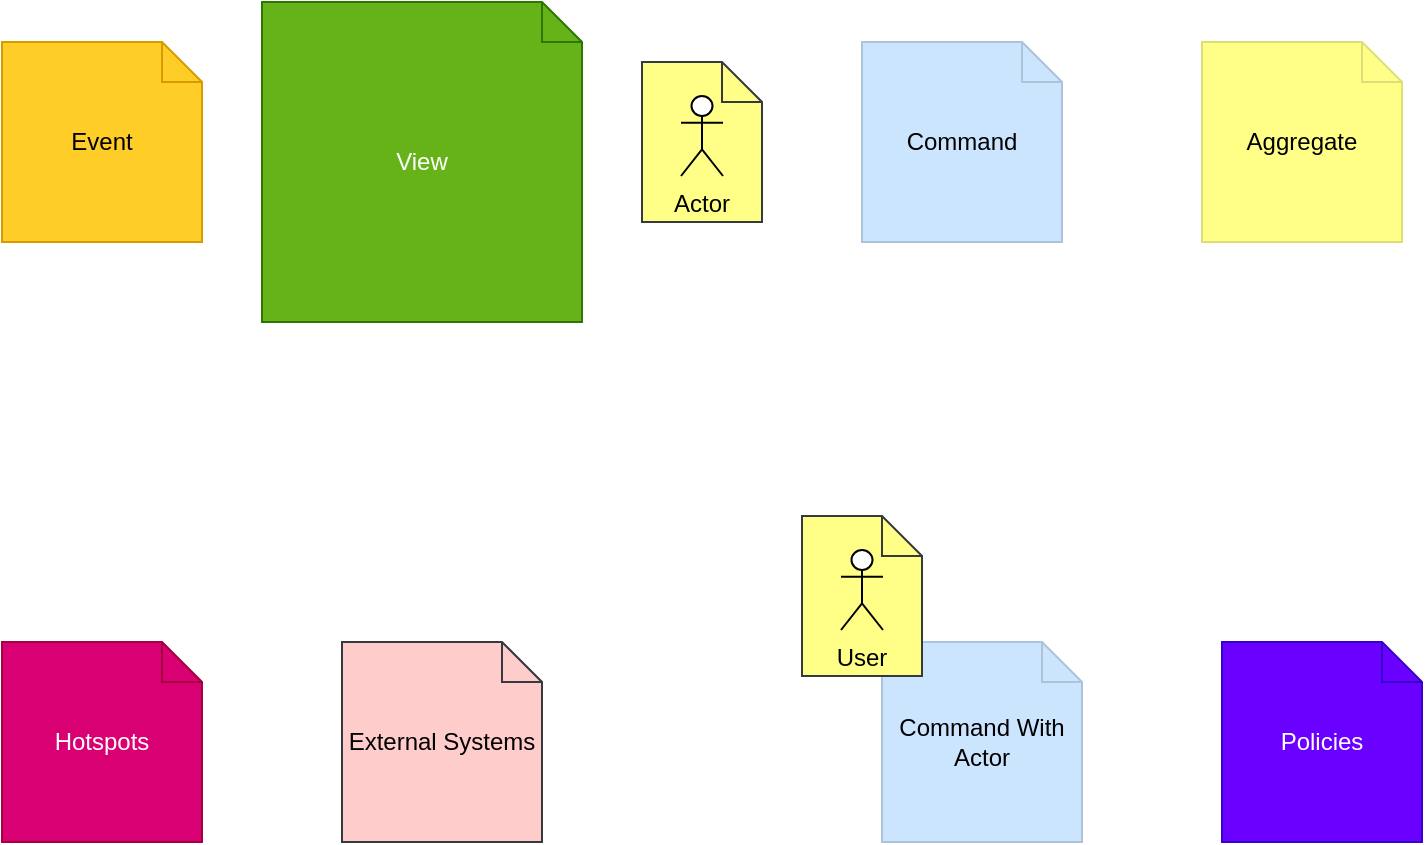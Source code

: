 <mxfile version="13.6.2" type="device" pages="5"><diagram id="IZoI9i9CYvUdw6ZRjMa_" name="EventStromingTemplate"><mxGraphModel dx="1038" dy="607" grid="1" gridSize="10" guides="1" tooltips="1" connect="1" arrows="1" fold="1" page="1" pageScale="1" pageWidth="850" pageHeight="1100" math="0" shadow="0"><root><mxCell id="5JHLg-qV1rQhRQbNWc27-0"/><mxCell id="5JHLg-qV1rQhRQbNWc27-1" parent="5JHLg-qV1rQhRQbNWc27-0"/><mxCell id="uE7JxZKKp2PEaB72_qG_-0" value="Event" style="shape=note;size=20;whiteSpace=wrap;html=1;fillColor=#ffcd28;strokeColor=#d79b00;" parent="5JHLg-qV1rQhRQbNWc27-1" vertex="1"><mxGeometry x="50" y="60" width="100" height="100" as="geometry"/></mxCell><mxCell id="2EsrOw815dLGDsroviwQ-0" value="View" style="shape=note;size=20;whiteSpace=wrap;html=1;strokeColor=#2D7600;fontColor=#ffffff;fillColor=#65B318;" parent="5JHLg-qV1rQhRQbNWc27-1" vertex="1"><mxGeometry x="180" y="40" width="160" height="160" as="geometry"/></mxCell><mxCell id="2EsrOw815dLGDsroviwQ-4" value="" style="group" parent="5JHLg-qV1rQhRQbNWc27-1" vertex="1" connectable="0"><mxGeometry x="370" y="70" width="60" height="80" as="geometry"/></mxCell><mxCell id="4Rxkkjxec5-i0oJX5Uwy-0" value="" style="group" parent="2EsrOw815dLGDsroviwQ-4" vertex="1" connectable="0"><mxGeometry width="60" height="80" as="geometry"/></mxCell><mxCell id="2EsrOw815dLGDsroviwQ-2" value="Actor" style="shape=note;size=20;whiteSpace=wrap;html=1;fillColor=#ffff88;strokeColor=#36393d;verticalAlign=bottom;" parent="4Rxkkjxec5-i0oJX5Uwy-0" vertex="1"><mxGeometry width="60" height="80" as="geometry"/></mxCell><mxCell id="2EsrOw815dLGDsroviwQ-3" value="" style="shape=umlActor;verticalLabelPosition=bottom;verticalAlign=top;html=1;" parent="4Rxkkjxec5-i0oJX5Uwy-0" vertex="1"><mxGeometry x="19.5" y="17" width="21" height="40" as="geometry"/></mxCell><mxCell id="2EsrOw815dLGDsroviwQ-5" value="Command" style="shape=note;size=20;whiteSpace=wrap;html=1;fillColor=#cce5ff;strokeColor=#ADC3D9;" parent="5JHLg-qV1rQhRQbNWc27-1" vertex="1"><mxGeometry x="480" y="60" width="100" height="100" as="geometry"/></mxCell><mxCell id="2EsrOw815dLGDsroviwQ-6" value="Aggregate" style="shape=note;size=20;whiteSpace=wrap;html=1;fillColor=#ffff88;strokeColor=#DEDE76;" parent="5JHLg-qV1rQhRQbNWc27-1" vertex="1"><mxGeometry x="650" y="60" width="100" height="100" as="geometry"/></mxCell><mxCell id="2EsrOw815dLGDsroviwQ-9" value="Hotspots" style="shape=note;size=20;whiteSpace=wrap;html=1;fillColor=#d80073;strokeColor=#A50040;fontColor=#ffffff;" parent="5JHLg-qV1rQhRQbNWc27-1" vertex="1"><mxGeometry x="50" y="360" width="100" height="100" as="geometry"/></mxCell><mxCell id="2EsrOw815dLGDsroviwQ-10" value="External Systems" style="shape=note;size=20;whiteSpace=wrap;html=1;fillColor=#ffcccc;strokeColor=#36393d;" parent="5JHLg-qV1rQhRQbNWc27-1" vertex="1"><mxGeometry x="220" y="360" width="100" height="100" as="geometry"/></mxCell><mxCell id="2EsrOw815dLGDsroviwQ-11" value="Policies" style="shape=note;size=20;whiteSpace=wrap;html=1;fillColor=#6a00ff;strokeColor=#3700CC;fontColor=#ffffff;" parent="5JHLg-qV1rQhRQbNWc27-1" vertex="1"><mxGeometry x="660" y="360" width="100" height="100" as="geometry"/></mxCell><mxCell id="otm1PSeYTw8WL_GtZfgW-0" value="Command With Actor" style="shape=note;size=20;whiteSpace=wrap;html=1;fillColor=#cce5ff;strokeColor=#ADC3D9;" parent="5JHLg-qV1rQhRQbNWc27-1" vertex="1"><mxGeometry x="490" y="360" width="100" height="100" as="geometry"/></mxCell><mxCell id="otm1PSeYTw8WL_GtZfgW-1" value="" style="group;fontStyle=0" parent="5JHLg-qV1rQhRQbNWc27-1" vertex="1" connectable="0"><mxGeometry x="450" y="297" width="60" height="80" as="geometry"/></mxCell><mxCell id="otm1PSeYTw8WL_GtZfgW-2" value="" style="group" parent="otm1PSeYTw8WL_GtZfgW-1" vertex="1" connectable="0"><mxGeometry width="60" height="80" as="geometry"/></mxCell><mxCell id="otm1PSeYTw8WL_GtZfgW-3" value="User" style="shape=note;size=20;whiteSpace=wrap;html=1;fillColor=#ffff88;strokeColor=#36393d;verticalAlign=bottom;" parent="otm1PSeYTw8WL_GtZfgW-2" vertex="1"><mxGeometry width="60" height="80" as="geometry"/></mxCell><mxCell id="otm1PSeYTw8WL_GtZfgW-4" value="" style="shape=umlActor;verticalLabelPosition=bottom;verticalAlign=top;html=1;" parent="otm1PSeYTw8WL_GtZfgW-2" vertex="1"><mxGeometry x="19.5" y="17" width="21" height="40" as="geometry"/></mxCell></root></mxGraphModel></diagram><diagram id="eK_7c3xUphr8qKpT9D23" name="IdentityAccess-BigPictureEventStorming"><mxGraphModel dx="1888" dy="607" grid="1" gridSize="10" guides="1" tooltips="1" connect="1" arrows="1" fold="1" page="1" pageScale="1" pageWidth="850" pageHeight="1100" math="0" shadow="0"><root><mxCell id="FxT7KINHo3iBTw3dhVJ--0"/><mxCell id="FxT7KINHo3iBTw3dhVJ--1" parent="FxT7KINHo3iBTw3dhVJ--0"/><mxCell id="X1fd6XHo4mg8r9-g6WNm-3" value="User Registered" style="shape=note;size=20;whiteSpace=wrap;html=1;fillColor=#ffcd28;strokeColor=#d79b00;" parent="FxT7KINHo3iBTw3dhVJ--1" vertex="1"><mxGeometry x="-35" y="210" width="100" height="100" as="geometry"/></mxCell><mxCell id="X1fd6XHo4mg8r9-g6WNm-4" value="User Verification Email Sent" style="shape=note;size=20;whiteSpace=wrap;html=1;fillColor=#ffcd28;strokeColor=#d79b00;" parent="FxT7KINHo3iBTw3dhVJ--1" vertex="1"><mxGeometry x="145" y="210" width="100" height="100" as="geometry"/></mxCell><mxCell id="X1fd6XHo4mg8r9-g6WNm-6" value="Registrant Verified" style="shape=note;size=20;whiteSpace=wrap;html=1;fillColor=#ffcd28;strokeColor=#d79b00;" parent="FxT7KINHo3iBTw3dhVJ--1" vertex="1"><mxGeometry x="325" y="210" width="100" height="100" as="geometry"/></mxCell><mxCell id="X1fd6XHo4mg8r9-g6WNm-7" value="User Logged-In" style="shape=note;size=20;whiteSpace=wrap;html=1;fillColor=#ffcd28;strokeColor=#d79b00;" parent="FxT7KINHo3iBTw3dhVJ--1" vertex="1"><mxGeometry x="660" y="210" width="100" height="100" as="geometry"/></mxCell><mxCell id="X1fd6XHo4mg8r9-g6WNm-8" value="User Logged-Out" style="shape=note;size=20;whiteSpace=wrap;html=1;fillColor=#ffcd28;strokeColor=#d79b00;" parent="FxT7KINHo3iBTw3dhVJ--1" vertex="1"><mxGeometry x="1590" y="210" width="100" height="100" as="geometry"/></mxCell><mxCell id="GkEFzX2W5HmcRZpMrnQu-0" value="User Profile Updated" style="shape=note;size=20;whiteSpace=wrap;html=1;fillColor=#ffcd28;strokeColor=#d79b00;" parent="FxT7KINHo3iBTw3dhVJ--1" vertex="1"><mxGeometry x="840" y="210" width="100" height="100" as="geometry"/></mxCell><mxCell id="GkEFzX2W5HmcRZpMrnQu-1" value="User Settings Updated" style="shape=note;size=20;whiteSpace=wrap;html=1;fillColor=#ffcd28;strokeColor=#d79b00;" parent="FxT7KINHo3iBTw3dhVJ--1" vertex="1"><mxGeometry x="1020" y="210" width="100" height="100" as="geometry"/></mxCell><mxCell id="GkEFzX2W5HmcRZpMrnQu-2" value="User Deactivated" style="shape=note;size=20;whiteSpace=wrap;html=1;fillColor=#ffcd28;strokeColor=#d79b00;" parent="FxT7KINHo3iBTw3dhVJ--1" vertex="1"><mxGeometry x="1200" y="210" width="100" height="100" as="geometry"/></mxCell><mxCell id="GkEFzX2W5HmcRZpMrnQu-3" value="Forgot Password Requested" style="shape=note;size=20;whiteSpace=wrap;html=1;fillColor=#ffcd28;strokeColor=#d79b00;" parent="FxT7KINHo3iBTw3dhVJ--1" vertex="1"><mxGeometry x="1770" y="210" width="100" height="100" as="geometry"/></mxCell><mxCell id="GkEFzX2W5HmcRZpMrnQu-4" value="Forgot Password Email Sent With Link" style="shape=note;size=20;whiteSpace=wrap;html=1;fillColor=#ffcd28;strokeColor=#d79b00;" parent="FxT7KINHo3iBTw3dhVJ--1" vertex="1"><mxGeometry x="1950" y="210" width="100" height="100" as="geometry"/></mxCell><mxCell id="GkEFzX2W5HmcRZpMrnQu-5" value="Password Reset" style="shape=note;size=20;whiteSpace=wrap;html=1;fillColor=#ffcd28;strokeColor=#d79b00;" parent="FxT7KINHo3iBTw3dhVJ--1" vertex="1"><mxGeometry x="2310" y="210" width="100" height="100" as="geometry"/></mxCell><mxCell id="GkEFzX2W5HmcRZpMrnQu-6" value="Forgot Password Link Clicked" style="shape=note;size=20;whiteSpace=wrap;html=1;fillColor=#ffcd28;strokeColor=#d79b00;" parent="FxT7KINHo3iBTw3dhVJ--1" vertex="1"><mxGeometry x="2130" y="210" width="100" height="100" as="geometry"/></mxCell><mxCell id="OPd413wdkzhrbCYOlu-d-0" value="User Created" style="shape=note;size=20;whiteSpace=wrap;html=1;fillColor=#ffcd28;strokeColor=#d79b00;" parent="FxT7KINHo3iBTw3dhVJ--1" vertex="1"><mxGeometry x="490" y="210" width="100" height="100" as="geometry"/></mxCell><mxCell id="j87T_FkKsYClvXhXSEBt-0" value="User Activated" style="shape=note;size=20;whiteSpace=wrap;html=1;fillColor=#ffcd28;strokeColor=#d79b00;" parent="FxT7KINHo3iBTw3dhVJ--1" vertex="1"><mxGeometry x="1400" y="210" width="100" height="100" as="geometry"/></mxCell><mxCell id="IrgfWzo8GIniwsMPfnV--0" value="User With EMail Id Already Exists" style="shape=note;size=20;whiteSpace=wrap;html=1;fillColor=#ffcd28;strokeColor=#d79b00;" parent="FxT7KINHo3iBTw3dhVJ--1" vertex="1"><mxGeometry x="-35" y="400" width="100" height="100" as="geometry"/></mxCell><mxCell id="IrgfWzo8GIniwsMPfnV--1" value="Registration Link Expired" style="shape=note;size=20;whiteSpace=wrap;html=1;fillColor=#ffcd28;strokeColor=#d79b00;" parent="FxT7KINHo3iBTw3dhVJ--1" vertex="1"><mxGeometry x="325" y="400" width="100" height="100" as="geometry"/></mxCell></root></mxGraphModel></diagram><diagram name="IdentityAccess-DesignLevelEventStorming" id="cN1rvFtP3PxEKOyPQS3R"><mxGraphModel dx="3588" dy="607" grid="1" gridSize="10" guides="1" tooltips="1" connect="1" arrows="1" fold="1" page="1" pageScale="1" pageWidth="850" pageHeight="1100" math="0" shadow="0"><root><mxCell id="qDAZTds5ghtV44Vqo-zr-0"/><mxCell id="qDAZTds5ghtV44Vqo-zr-1" parent="qDAZTds5ghtV44Vqo-zr-0"/><mxCell id="qDAZTds5ghtV44Vqo-zr-2" value="User Registered" style="shape=note;size=20;whiteSpace=wrap;html=1;fillColor=#ffcd28;strokeColor=#d79b00;" parent="qDAZTds5ghtV44Vqo-zr-1" vertex="1"><mxGeometry x="-1600" y="233" width="100" height="100" as="geometry"/></mxCell><mxCell id="qDAZTds5ghtV44Vqo-zr-3" value="User Verification Email Sent" style="shape=note;size=20;whiteSpace=wrap;html=1;fillColor=#ffcd28;strokeColor=#d79b00;" parent="qDAZTds5ghtV44Vqo-zr-1" vertex="1"><mxGeometry x="-950" y="233" width="100" height="100" as="geometry"/></mxCell><mxCell id="qDAZTds5ghtV44Vqo-zr-5" value="Registrant Verified" style="shape=note;size=20;whiteSpace=wrap;html=1;fillColor=#ffcd28;strokeColor=#d79b00;" parent="qDAZTds5ghtV44Vqo-zr-1" vertex="1"><mxGeometry x="-330" y="233" width="100" height="100" as="geometry"/></mxCell><mxCell id="qDAZTds5ghtV44Vqo-zr-6" value="User Logged-In" style="shape=note;size=20;whiteSpace=wrap;html=1;fillColor=#ffcd28;strokeColor=#d79b00;" parent="qDAZTds5ghtV44Vqo-zr-1" vertex="1"><mxGeometry x="790" y="233" width="100" height="100" as="geometry"/></mxCell><mxCell id="qDAZTds5ghtV44Vqo-zr-8" value="User Profile Updated" style="shape=note;size=20;whiteSpace=wrap;html=1;fillColor=#ffcd28;strokeColor=#d79b00;" parent="qDAZTds5ghtV44Vqo-zr-1" vertex="1"><mxGeometry x="1370" y="236" width="100" height="100" as="geometry"/></mxCell><mxCell id="qDAZTds5ghtV44Vqo-zr-9" value="User Settings Updated" style="shape=note;size=20;whiteSpace=wrap;html=1;fillColor=#ffcd28;strokeColor=#d79b00;" parent="qDAZTds5ghtV44Vqo-zr-1" vertex="1"><mxGeometry x="1960" y="233" width="100" height="100" as="geometry"/></mxCell><mxCell id="qDAZTds5ghtV44Vqo-zr-10" value="User DeActivated" style="shape=note;size=20;whiteSpace=wrap;html=1;fillColor=#ffcd28;strokeColor=#d79b00;" parent="qDAZTds5ghtV44Vqo-zr-1" vertex="1"><mxGeometry x="2580" y="230" width="100" height="100" as="geometry"/></mxCell><mxCell id="qDAZTds5ghtV44Vqo-zr-11" value="Forgot Password Requested" style="shape=note;size=20;whiteSpace=wrap;html=1;fillColor=#ffcd28;strokeColor=#d79b00;" parent="qDAZTds5ghtV44Vqo-zr-1" vertex="1"><mxGeometry x="4445" y="236" width="100" height="100" as="geometry"/></mxCell><mxCell id="qDAZTds5ghtV44Vqo-zr-12" value="Forgot Password Email Sent With Link" style="shape=note;size=20;whiteSpace=wrap;html=1;fillColor=#ffcd28;strokeColor=#d79b00;" parent="qDAZTds5ghtV44Vqo-zr-1" vertex="1"><mxGeometry x="4955" y="236" width="100" height="100" as="geometry"/></mxCell><mxCell id="qDAZTds5ghtV44Vqo-zr-13" value="Password Reset" style="shape=note;size=20;whiteSpace=wrap;html=1;fillColor=#ffcd28;strokeColor=#d79b00;" parent="qDAZTds5ghtV44Vqo-zr-1" vertex="1"><mxGeometry x="5610" y="236" width="100" height="100" as="geometry"/></mxCell><mxCell id="izq56nN3S_8ulmtuv6Q1-0" value="Register New User" style="shape=note;size=20;whiteSpace=wrap;html=1;fillColor=#cce5ff;strokeColor=#ADC3D9;" parent="qDAZTds5ghtV44Vqo-zr-1" vertex="1"><mxGeometry x="-1920" y="233" width="100" height="100" as="geometry"/></mxCell><mxCell id="9oQJ0-VMWikM5G0L3sKK-0" value="Registration" style="shape=note;size=20;whiteSpace=wrap;html=1;fillColor=#ffff88;strokeColor=#DEDE76;" parent="qDAZTds5ghtV44Vqo-zr-1" vertex="1"><mxGeometry x="-1760" y="233" width="100" height="100" as="geometry"/></mxCell><mxCell id="4GStw3OrXs-0JA75XSU6-0" value="" style="group;fontStyle=0" parent="qDAZTds5ghtV44Vqo-zr-1" vertex="1" connectable="0"><mxGeometry x="-1960" y="173" width="60" height="80" as="geometry"/></mxCell><mxCell id="4GStw3OrXs-0JA75XSU6-1" value="" style="group" parent="4GStw3OrXs-0JA75XSU6-0" vertex="1" connectable="0"><mxGeometry width="60" height="80" as="geometry"/></mxCell><mxCell id="4GStw3OrXs-0JA75XSU6-2" value="Registrant" style="shape=note;size=20;whiteSpace=wrap;html=1;fillColor=#ffff88;strokeColor=#36393d;verticalAlign=bottom;" parent="4GStw3OrXs-0JA75XSU6-1" vertex="1"><mxGeometry width="60" height="80" as="geometry"/></mxCell><mxCell id="4GStw3OrXs-0JA75XSU6-3" value="" style="shape=umlActor;verticalLabelPosition=bottom;verticalAlign=top;html=1;" parent="4GStw3OrXs-0JA75XSU6-1" vertex="1"><mxGeometry x="19.5" y="17" width="21" height="40" as="geometry"/></mxCell><mxCell id="mnTzEN3Q9zepw0Y29sxn-0" value="Registrants Must Receive an EMail with verification link" style="shape=note;size=20;whiteSpace=wrap;html=1;fillColor=#6a00ff;strokeColor=#3700CC;fontColor=#ffffff;" parent="qDAZTds5ghtV44Vqo-zr-1" vertex="1"><mxGeometry x="-1440" y="233" width="100" height="100" as="geometry"/></mxCell><mxCell id="mnTzEN3Q9zepw0Y29sxn-1" value="Send Email Verification Link In the Email" style="shape=note;size=20;whiteSpace=wrap;html=1;fillColor=#cce5ff;strokeColor=#ADC3D9;" parent="qDAZTds5ghtV44Vqo-zr-1" vertex="1"><mxGeometry x="-1270" y="233" width="100" height="100" as="geometry"/></mxCell><mxCell id="mnTzEN3Q9zepw0Y29sxn-2" value="Registration" style="shape=note;size=20;whiteSpace=wrap;html=1;fillColor=#ffff88;strokeColor=#DEDE76;" parent="qDAZTds5ghtV44Vqo-zr-1" vertex="1"><mxGeometry x="-1110" y="233" width="100" height="100" as="geometry"/></mxCell><mxCell id="mnTzEN3Q9zepw0Y29sxn-3" value="Click On User Verification Link" style="shape=note;size=20;whiteSpace=wrap;html=1;fillColor=#cce5ff;strokeColor=#ADC3D9;" parent="qDAZTds5ghtV44Vqo-zr-1" vertex="1"><mxGeometry x="-670" y="233" width="100" height="100" as="geometry"/></mxCell><mxCell id="mnTzEN3Q9zepw0Y29sxn-5" value="" style="group;fontStyle=0" parent="qDAZTds5ghtV44Vqo-zr-1" vertex="1" connectable="0"><mxGeometry x="-710" y="170" width="60" height="80" as="geometry"/></mxCell><mxCell id="mnTzEN3Q9zepw0Y29sxn-6" value="" style="group" parent="mnTzEN3Q9zepw0Y29sxn-5" vertex="1" connectable="0"><mxGeometry width="60" height="80" as="geometry"/></mxCell><mxCell id="mnTzEN3Q9zepw0Y29sxn-7" value="Registrant" style="shape=note;size=20;whiteSpace=wrap;html=1;fillColor=#ffff88;strokeColor=#36393d;verticalAlign=bottom;" parent="mnTzEN3Q9zepw0Y29sxn-6" vertex="1"><mxGeometry width="60" height="80" as="geometry"/></mxCell><mxCell id="mnTzEN3Q9zepw0Y29sxn-8" value="" style="shape=umlActor;verticalLabelPosition=bottom;verticalAlign=top;html=1;" parent="mnTzEN3Q9zepw0Y29sxn-6" vertex="1"><mxGeometry x="19.5" y="17" width="21" height="40" as="geometry"/></mxCell><mxCell id="mnTzEN3Q9zepw0Y29sxn-9" value="Registration" style="shape=note;size=20;whiteSpace=wrap;html=1;fillColor=#ffff88;strokeColor=#DEDE76;" parent="qDAZTds5ghtV44Vqo-zr-1" vertex="1"><mxGeometry x="-510" y="233" width="100" height="100" as="geometry"/></mxCell><mxCell id="wjjghxgUL_GvRcGzJidT-0" value="Create User" style="shape=note;size=20;whiteSpace=wrap;html=1;fillColor=#cce5ff;strokeColor=#ADC3D9;" parent="qDAZTds5ghtV44Vqo-zr-1" vertex="1"><mxGeometry x="-160" y="233" width="100" height="100" as="geometry"/></mxCell><mxCell id="wjjghxgUL_GvRcGzJidT-1" value="User Created" style="shape=note;size=20;whiteSpace=wrap;html=1;fillColor=#ffcd28;strokeColor=#d79b00;" parent="qDAZTds5ghtV44Vqo-zr-1" vertex="1"><mxGeometry x="170" y="233" width="100" height="100" as="geometry"/></mxCell><mxCell id="wjjghxgUL_GvRcGzJidT-2" value="Login User" style="shape=note;size=20;whiteSpace=wrap;html=1;fillColor=#cce5ff;strokeColor=#ADC3D9;" parent="qDAZTds5ghtV44Vqo-zr-1" vertex="1"><mxGeometry x="480" y="233" width="100" height="100" as="geometry"/></mxCell><mxCell id="wjjghxgUL_GvRcGzJidT-3" value="" style="group;fontStyle=0" parent="qDAZTds5ghtV44Vqo-zr-1" vertex="1" connectable="0"><mxGeometry x="440" y="170" width="60" height="80" as="geometry"/></mxCell><mxCell id="wjjghxgUL_GvRcGzJidT-4" value="" style="group" parent="wjjghxgUL_GvRcGzJidT-3" vertex="1" connectable="0"><mxGeometry width="60" height="80" as="geometry"/></mxCell><mxCell id="wjjghxgUL_GvRcGzJidT-5" value="User" style="shape=note;size=20;whiteSpace=wrap;html=1;fillColor=#ffff88;strokeColor=#36393d;verticalAlign=bottom;" parent="wjjghxgUL_GvRcGzJidT-4" vertex="1"><mxGeometry width="60" height="80" as="geometry"/></mxCell><mxCell id="wjjghxgUL_GvRcGzJidT-6" value="" style="shape=umlActor;verticalLabelPosition=bottom;verticalAlign=top;html=1;" parent="wjjghxgUL_GvRcGzJidT-4" vertex="1"><mxGeometry x="19.5" y="17" width="21" height="40" as="geometry"/></mxCell><mxCell id="wjjghxgUL_GvRcGzJidT-7" value="User" style="shape=note;size=20;whiteSpace=wrap;html=1;fillColor=#ffff88;strokeColor=#DEDE76;" parent="qDAZTds5ghtV44Vqo-zr-1" vertex="1"><mxGeometry y="233" width="100" height="100" as="geometry"/></mxCell><mxCell id="wjjghxgUL_GvRcGzJidT-8" value="User" style="shape=note;size=20;whiteSpace=wrap;html=1;fillColor=#ffff88;strokeColor=#DEDE76;" parent="qDAZTds5ghtV44Vqo-zr-1" vertex="1"><mxGeometry x="630" y="233" width="100" height="100" as="geometry"/></mxCell><mxCell id="wjjghxgUL_GvRcGzJidT-9" value="User Logged-Out" style="shape=note;size=20;whiteSpace=wrap;html=1;fillColor=#ffcd28;strokeColor=#d79b00;" parent="qDAZTds5ghtV44Vqo-zr-1" vertex="1"><mxGeometry x="3830" y="230" width="100" height="100" as="geometry"/></mxCell><mxCell id="wjjghxgUL_GvRcGzJidT-10" value="Logout" style="shape=note;size=20;whiteSpace=wrap;html=1;fillColor=#cce5ff;strokeColor=#ADC3D9;" parent="qDAZTds5ghtV44Vqo-zr-1" vertex="1"><mxGeometry x="3520" y="230" width="100" height="100" as="geometry"/></mxCell><mxCell id="wjjghxgUL_GvRcGzJidT-11" value="" style="group;fontStyle=0" parent="qDAZTds5ghtV44Vqo-zr-1" vertex="1" connectable="0"><mxGeometry x="3480" y="167" width="60" height="80" as="geometry"/></mxCell><mxCell id="wjjghxgUL_GvRcGzJidT-12" value="" style="group" parent="wjjghxgUL_GvRcGzJidT-11" vertex="1" connectable="0"><mxGeometry width="60" height="80" as="geometry"/></mxCell><mxCell id="wjjghxgUL_GvRcGzJidT-13" value="User" style="shape=note;size=20;whiteSpace=wrap;html=1;fillColor=#ffff88;strokeColor=#36393d;verticalAlign=bottom;" parent="wjjghxgUL_GvRcGzJidT-12" vertex="1"><mxGeometry width="60" height="80" as="geometry"/></mxCell><mxCell id="wjjghxgUL_GvRcGzJidT-14" value="" style="shape=umlActor;verticalLabelPosition=bottom;verticalAlign=top;html=1;" parent="wjjghxgUL_GvRcGzJidT-12" vertex="1"><mxGeometry x="19.5" y="17" width="21" height="40" as="geometry"/></mxCell><mxCell id="wjjghxgUL_GvRcGzJidT-15" value="User" style="shape=note;size=20;whiteSpace=wrap;html=1;fillColor=#ffff88;strokeColor=#DEDE76;" parent="qDAZTds5ghtV44Vqo-zr-1" vertex="1"><mxGeometry x="3670" y="230" width="100" height="100" as="geometry"/></mxCell><mxCell id="uZMEMmFYRFvuSoabIC9T-0" value="Update User Profile" style="shape=note;size=20;whiteSpace=wrap;html=1;fillColor=#cce5ff;strokeColor=#ADC3D9;" parent="qDAZTds5ghtV44Vqo-zr-1" vertex="1"><mxGeometry x="1050" y="236" width="100" height="100" as="geometry"/></mxCell><mxCell id="uZMEMmFYRFvuSoabIC9T-1" value="" style="group;fontStyle=0" parent="qDAZTds5ghtV44Vqo-zr-1" vertex="1" connectable="0"><mxGeometry x="1010" y="173" width="60" height="80" as="geometry"/></mxCell><mxCell id="uZMEMmFYRFvuSoabIC9T-2" value="" style="group" parent="uZMEMmFYRFvuSoabIC9T-1" vertex="1" connectable="0"><mxGeometry width="60" height="80" as="geometry"/></mxCell><mxCell id="uZMEMmFYRFvuSoabIC9T-3" value="User" style="shape=note;size=20;whiteSpace=wrap;html=1;fillColor=#ffff88;strokeColor=#36393d;verticalAlign=bottom;" parent="uZMEMmFYRFvuSoabIC9T-2" vertex="1"><mxGeometry width="60" height="80" as="geometry"/></mxCell><mxCell id="uZMEMmFYRFvuSoabIC9T-4" value="" style="shape=umlActor;verticalLabelPosition=bottom;verticalAlign=top;html=1;" parent="uZMEMmFYRFvuSoabIC9T-2" vertex="1"><mxGeometry x="19.5" y="17" width="21" height="40" as="geometry"/></mxCell><mxCell id="uZMEMmFYRFvuSoabIC9T-5" value="User" style="shape=note;size=20;whiteSpace=wrap;html=1;fillColor=#ffff88;strokeColor=#DEDE76;" parent="qDAZTds5ghtV44Vqo-zr-1" vertex="1"><mxGeometry x="1210" y="236" width="100" height="100" as="geometry"/></mxCell><mxCell id="uZMEMmFYRFvuSoabIC9T-6" value="Update User Settings" style="shape=note;size=20;whiteSpace=wrap;html=1;fillColor=#cce5ff;strokeColor=#ADC3D9;" parent="qDAZTds5ghtV44Vqo-zr-1" vertex="1"><mxGeometry x="1630" y="236" width="100" height="100" as="geometry"/></mxCell><mxCell id="uZMEMmFYRFvuSoabIC9T-7" value="" style="group;fontStyle=0" parent="qDAZTds5ghtV44Vqo-zr-1" vertex="1" connectable="0"><mxGeometry x="1590" y="173" width="60" height="80" as="geometry"/></mxCell><mxCell id="uZMEMmFYRFvuSoabIC9T-8" value="" style="group" parent="uZMEMmFYRFvuSoabIC9T-7" vertex="1" connectable="0"><mxGeometry width="60" height="80" as="geometry"/></mxCell><mxCell id="uZMEMmFYRFvuSoabIC9T-9" value="User" style="shape=note;size=20;whiteSpace=wrap;html=1;fillColor=#ffff88;strokeColor=#36393d;verticalAlign=bottom;" parent="uZMEMmFYRFvuSoabIC9T-8" vertex="1"><mxGeometry width="60" height="80" as="geometry"/></mxCell><mxCell id="uZMEMmFYRFvuSoabIC9T-10" value="" style="shape=umlActor;verticalLabelPosition=bottom;verticalAlign=top;html=1;" parent="uZMEMmFYRFvuSoabIC9T-8" vertex="1"><mxGeometry x="19.5" y="17" width="21" height="40" as="geometry"/></mxCell><mxCell id="uZMEMmFYRFvuSoabIC9T-11" value="User Settings" style="shape=note;size=20;whiteSpace=wrap;html=1;fillColor=#ffff88;strokeColor=#DEDE76;" parent="qDAZTds5ghtV44Vqo-zr-1" vertex="1"><mxGeometry x="1790" y="236" width="100" height="100" as="geometry"/></mxCell><mxCell id="uZMEMmFYRFvuSoabIC9T-12" value="DeActivate User" style="shape=note;size=20;whiteSpace=wrap;html=1;fillColor=#cce5ff;strokeColor=#ADC3D9;" parent="qDAZTds5ghtV44Vqo-zr-1" vertex="1"><mxGeometry x="2250" y="227" width="100" height="100" as="geometry"/></mxCell><mxCell id="uZMEMmFYRFvuSoabIC9T-13" value="" style="group;fontStyle=0" parent="qDAZTds5ghtV44Vqo-zr-1" vertex="1" connectable="0"><mxGeometry x="2210" y="164" width="60" height="80" as="geometry"/></mxCell><mxCell id="uZMEMmFYRFvuSoabIC9T-14" value="" style="group" parent="uZMEMmFYRFvuSoabIC9T-13" vertex="1" connectable="0"><mxGeometry width="60" height="80" as="geometry"/></mxCell><mxCell id="uZMEMmFYRFvuSoabIC9T-15" value="Admin" style="shape=note;size=20;whiteSpace=wrap;html=1;fillColor=#ffff88;strokeColor=#36393d;verticalAlign=bottom;" parent="uZMEMmFYRFvuSoabIC9T-14" vertex="1"><mxGeometry width="60" height="80" as="geometry"/></mxCell><mxCell id="uZMEMmFYRFvuSoabIC9T-16" value="" style="shape=umlActor;verticalLabelPosition=bottom;verticalAlign=top;html=1;" parent="uZMEMmFYRFvuSoabIC9T-14" vertex="1"><mxGeometry x="19.5" y="17" width="21" height="40" as="geometry"/></mxCell><mxCell id="uZMEMmFYRFvuSoabIC9T-17" value="User" style="shape=note;size=20;whiteSpace=wrap;html=1;fillColor=#ffff88;strokeColor=#DEDE76;" parent="qDAZTds5ghtV44Vqo-zr-1" vertex="1"><mxGeometry x="2410" y="227" width="100" height="100" as="geometry"/></mxCell><mxCell id="uZMEMmFYRFvuSoabIC9T-23" value="Request Forgot Password" style="shape=note;size=20;whiteSpace=wrap;html=1;fillColor=#cce5ff;strokeColor=#ADC3D9;" parent="qDAZTds5ghtV44Vqo-zr-1" vertex="1"><mxGeometry x="4110" y="236" width="100" height="100" as="geometry"/></mxCell><mxCell id="uZMEMmFYRFvuSoabIC9T-24" value="" style="group;fontStyle=0" parent="qDAZTds5ghtV44Vqo-zr-1" vertex="1" connectable="0"><mxGeometry x="4070" y="173" width="60" height="80" as="geometry"/></mxCell><mxCell id="uZMEMmFYRFvuSoabIC9T-25" value="" style="group" parent="uZMEMmFYRFvuSoabIC9T-24" vertex="1" connectable="0"><mxGeometry width="60" height="80" as="geometry"/></mxCell><mxCell id="uZMEMmFYRFvuSoabIC9T-26" value="User" style="shape=note;size=20;whiteSpace=wrap;html=1;fillColor=#ffff88;strokeColor=#36393d;verticalAlign=bottom;" parent="uZMEMmFYRFvuSoabIC9T-25" vertex="1"><mxGeometry width="60" height="80" as="geometry"/></mxCell><mxCell id="uZMEMmFYRFvuSoabIC9T-27" value="" style="shape=umlActor;verticalLabelPosition=bottom;verticalAlign=top;html=1;" parent="uZMEMmFYRFvuSoabIC9T-25" vertex="1"><mxGeometry x="19.5" y="17" width="21" height="40" as="geometry"/></mxCell><mxCell id="uZMEMmFYRFvuSoabIC9T-28" value="Forgot Pasword" style="shape=note;size=20;whiteSpace=wrap;html=1;fillColor=#ffff88;strokeColor=#DEDE76;" parent="qDAZTds5ghtV44Vqo-zr-1" vertex="1"><mxGeometry x="4270" y="236" width="100" height="100" as="geometry"/></mxCell><mxCell id="uZMEMmFYRFvuSoabIC9T-29" value="Forgot Password Email With Link Must Be Sent To The User" style="shape=note;size=20;whiteSpace=wrap;html=1;fillColor=#6a00ff;strokeColor=#3700CC;fontColor=#ffffff;" parent="qDAZTds5ghtV44Vqo-zr-1" vertex="1"><mxGeometry x="4625" y="233" width="100" height="100" as="geometry"/></mxCell><mxCell id="uZMEMmFYRFvuSoabIC9T-30" value="Send Forgot Password Email" style="shape=note;size=20;whiteSpace=wrap;html=1;fillColor=#cce5ff;strokeColor=#ADC3D9;" parent="qDAZTds5ghtV44Vqo-zr-1" vertex="1"><mxGeometry x="4785" y="233" width="100" height="100" as="geometry"/></mxCell><mxCell id="uZMEMmFYRFvuSoabIC9T-32" value="Reset Password" style="shape=note;size=20;whiteSpace=wrap;html=1;fillColor=#cce5ff;strokeColor=#ADC3D9;" parent="qDAZTds5ghtV44Vqo-zr-1" vertex="1"><mxGeometry x="5260" y="236" width="100" height="100" as="geometry"/></mxCell><mxCell id="uZMEMmFYRFvuSoabIC9T-33" value="" style="group;fontStyle=0" parent="qDAZTds5ghtV44Vqo-zr-1" vertex="1" connectable="0"><mxGeometry x="5220" y="173" width="60" height="80" as="geometry"/></mxCell><mxCell id="uZMEMmFYRFvuSoabIC9T-34" value="" style="group" parent="uZMEMmFYRFvuSoabIC9T-33" vertex="1" connectable="0"><mxGeometry width="60" height="80" as="geometry"/></mxCell><mxCell id="uZMEMmFYRFvuSoabIC9T-35" value="User" style="shape=note;size=20;whiteSpace=wrap;html=1;fillColor=#ffff88;strokeColor=#36393d;verticalAlign=bottom;" parent="uZMEMmFYRFvuSoabIC9T-34" vertex="1"><mxGeometry width="60" height="80" as="geometry"/></mxCell><mxCell id="uZMEMmFYRFvuSoabIC9T-36" value="" style="shape=umlActor;verticalLabelPosition=bottom;verticalAlign=top;html=1;" parent="uZMEMmFYRFvuSoabIC9T-34" vertex="1"><mxGeometry x="19.5" y="17" width="21" height="40" as="geometry"/></mxCell><mxCell id="uZMEMmFYRFvuSoabIC9T-37" value="User" style="shape=note;size=20;whiteSpace=wrap;html=1;fillColor=#ffff88;strokeColor=#DEDE76;" parent="qDAZTds5ghtV44Vqo-zr-1" vertex="1"><mxGeometry x="5430" y="236" width="100" height="100" as="geometry"/></mxCell><mxCell id="nbv8h_3D4Zg9DTBoYYip-0" value="User Activated" style="shape=note;size=20;whiteSpace=wrap;html=1;fillColor=#ffcd28;strokeColor=#d79b00;" parent="qDAZTds5ghtV44Vqo-zr-1" vertex="1"><mxGeometry x="3210" y="230" width="100" height="100" as="geometry"/></mxCell><mxCell id="nbv8h_3D4Zg9DTBoYYip-1" value="Activate User" style="shape=note;size=20;whiteSpace=wrap;html=1;fillColor=#cce5ff;strokeColor=#ADC3D9;" parent="qDAZTds5ghtV44Vqo-zr-1" vertex="1"><mxGeometry x="2880" y="227" width="100" height="100" as="geometry"/></mxCell><mxCell id="nbv8h_3D4Zg9DTBoYYip-2" value="" style="group;fontStyle=0" parent="qDAZTds5ghtV44Vqo-zr-1" vertex="1" connectable="0"><mxGeometry x="2840" y="164" width="60" height="80" as="geometry"/></mxCell><mxCell id="nbv8h_3D4Zg9DTBoYYip-3" value="" style="group" parent="nbv8h_3D4Zg9DTBoYYip-2" vertex="1" connectable="0"><mxGeometry width="60" height="80" as="geometry"/></mxCell><mxCell id="nbv8h_3D4Zg9DTBoYYip-4" value="Admin" style="shape=note;size=20;whiteSpace=wrap;html=1;fillColor=#ffff88;strokeColor=#36393d;verticalAlign=bottom;" parent="nbv8h_3D4Zg9DTBoYYip-3" vertex="1"><mxGeometry width="60" height="80" as="geometry"/></mxCell><mxCell id="nbv8h_3D4Zg9DTBoYYip-5" value="" style="shape=umlActor;verticalLabelPosition=bottom;verticalAlign=top;html=1;" parent="nbv8h_3D4Zg9DTBoYYip-3" vertex="1"><mxGeometry x="19.5" y="17" width="21" height="40" as="geometry"/></mxCell><mxCell id="nbv8h_3D4Zg9DTBoYYip-6" value="User" style="shape=note;size=20;whiteSpace=wrap;html=1;fillColor=#ffff88;strokeColor=#DEDE76;" parent="qDAZTds5ghtV44Vqo-zr-1" vertex="1"><mxGeometry x="3040" y="227" width="100" height="100" as="geometry"/></mxCell><mxCell id="nbv8h_3D4Zg9DTBoYYip-7" value="" style="endArrow=classic;html=1;" parent="qDAZTds5ghtV44Vqo-zr-1" edge="1"><mxGeometry width="50" height="50" relative="1" as="geometry"><mxPoint x="-1910" y="1400" as="sourcePoint"/><mxPoint x="5670" y="1400" as="targetPoint"/></mxGeometry></mxCell><mxCell id="nbv8h_3D4Zg9DTBoYYip-8" value="Timeline" style="edgeLabel;html=1;align=center;verticalAlign=middle;resizable=0;points=[];fontSize=22;" parent="nbv8h_3D4Zg9DTBoYYip-7" vertex="1" connectable="0"><mxGeometry x="-0.78" y="-2" relative="1" as="geometry"><mxPoint x="2607" y="-2" as="offset"/></mxGeometry></mxCell><mxCell id="wmbZiq8f8-vAuYfoKmyK-0" value="User With EMail Id Already Exists" style="shape=note;size=20;whiteSpace=wrap;html=1;fillColor=#ffcd28;strokeColor=#d79b00;" parent="qDAZTds5ghtV44Vqo-zr-1" vertex="1"><mxGeometry x="-1600" y="440" width="100" height="100" as="geometry"/></mxCell><mxCell id="wmbZiq8f8-vAuYfoKmyK-1" value="Registration Link Expired" style="shape=note;size=20;whiteSpace=wrap;html=1;fillColor=#ffcd28;strokeColor=#d79b00;" parent="qDAZTds5ghtV44Vqo-zr-1" vertex="1"><mxGeometry x="-320" y="440" width="100" height="100" as="geometry"/></mxCell><mxCell id="wmbZiq8f8-vAuYfoKmyK-3" value="Register New User" style="shape=note;size=20;whiteSpace=wrap;html=1;fillColor=#cce5ff;strokeColor=#ADC3D9;" parent="qDAZTds5ghtV44Vqo-zr-1" vertex="1"><mxGeometry x="-1920" y="440" width="100" height="100" as="geometry"/></mxCell><mxCell id="wmbZiq8f8-vAuYfoKmyK-4" value="Registration" style="shape=note;size=20;whiteSpace=wrap;html=1;fillColor=#ffff88;strokeColor=#DEDE76;" parent="qDAZTds5ghtV44Vqo-zr-1" vertex="1"><mxGeometry x="-1760" y="440" width="100" height="100" as="geometry"/></mxCell><mxCell id="wmbZiq8f8-vAuYfoKmyK-5" value="" style="group;fontStyle=0" parent="qDAZTds5ghtV44Vqo-zr-1" vertex="1" connectable="0"><mxGeometry x="-1960" y="380" width="60" height="80" as="geometry"/></mxCell><mxCell id="wmbZiq8f8-vAuYfoKmyK-6" value="" style="group" parent="wmbZiq8f8-vAuYfoKmyK-5" vertex="1" connectable="0"><mxGeometry width="60" height="80" as="geometry"/></mxCell><mxCell id="wmbZiq8f8-vAuYfoKmyK-7" value="Registrant" style="shape=note;size=20;whiteSpace=wrap;html=1;fillColor=#ffff88;strokeColor=#36393d;verticalAlign=bottom;" parent="wmbZiq8f8-vAuYfoKmyK-6" vertex="1"><mxGeometry width="60" height="80" as="geometry"/></mxCell><mxCell id="wmbZiq8f8-vAuYfoKmyK-8" value="" style="shape=umlActor;verticalLabelPosition=bottom;verticalAlign=top;html=1;" parent="wmbZiq8f8-vAuYfoKmyK-6" vertex="1"><mxGeometry x="19.5" y="17" width="21" height="40" as="geometry"/></mxCell><mxCell id="gtI9ZB6Q0UvcORzBo0yX-0" value="Registrants Must NOT Receive an EMail with verification link" style="shape=note;size=20;whiteSpace=wrap;html=1;fillColor=#6a00ff;strokeColor=#3700CC;fontColor=#ffffff;" parent="qDAZTds5ghtV44Vqo-zr-1" vertex="1"><mxGeometry x="-1440" y="440" width="100" height="100" as="geometry"/></mxCell><mxCell id="gtI9ZB6Q0UvcORzBo0yX-1" value="Click On User Verification Link" style="shape=note;size=20;whiteSpace=wrap;html=1;fillColor=#cce5ff;strokeColor=#ADC3D9;" parent="qDAZTds5ghtV44Vqo-zr-1" vertex="1"><mxGeometry x="-670" y="440" width="100" height="100" as="geometry"/></mxCell><mxCell id="gtI9ZB6Q0UvcORzBo0yX-2" value="" style="group;fontStyle=0" parent="qDAZTds5ghtV44Vqo-zr-1" vertex="1" connectable="0"><mxGeometry x="-710" y="377" width="60" height="80" as="geometry"/></mxCell><mxCell id="gtI9ZB6Q0UvcORzBo0yX-3" value="" style="group" parent="gtI9ZB6Q0UvcORzBo0yX-2" vertex="1" connectable="0"><mxGeometry width="60" height="80" as="geometry"/></mxCell><mxCell id="gtI9ZB6Q0UvcORzBo0yX-4" value="Registrant" style="shape=note;size=20;whiteSpace=wrap;html=1;fillColor=#ffff88;strokeColor=#36393d;verticalAlign=bottom;" parent="gtI9ZB6Q0UvcORzBo0yX-3" vertex="1"><mxGeometry width="60" height="80" as="geometry"/></mxCell><mxCell id="gtI9ZB6Q0UvcORzBo0yX-5" value="" style="shape=umlActor;verticalLabelPosition=bottom;verticalAlign=top;html=1;" parent="gtI9ZB6Q0UvcORzBo0yX-3" vertex="1"><mxGeometry x="19.5" y="17" width="21" height="40" as="geometry"/></mxCell><mxCell id="gtI9ZB6Q0UvcORzBo0yX-6" value="Registration" style="shape=note;size=20;whiteSpace=wrap;html=1;fillColor=#ffff88;strokeColor=#DEDE76;" parent="qDAZTds5ghtV44Vqo-zr-1" vertex="1"><mxGeometry x="-510" y="440" width="100" height="100" as="geometry"/></mxCell></root></mxGraphModel></diagram><diagram name="IdentityAccess-ProcessMapping" id="Ww_ZQdZOQX1HVIVSHTcU"><mxGraphModel dx="6010" dy="2023" grid="1" gridSize="10" guides="1" tooltips="1" connect="1" arrows="1" fold="1" page="1" pageScale="1" pageWidth="850" pageHeight="1100" math="0" shadow="0"><root><mxCell id="PbhBePPe42dIqRSPYS_O-0"/><mxCell id="PbhBePPe42dIqRSPYS_O-1" parent="PbhBePPe42dIqRSPYS_O-0"/><mxCell id="PbhBePPe42dIqRSPYS_O-2" value="User Registered" style="shape=note;size=20;whiteSpace=wrap;html=1;fillColor=#ffcd28;strokeColor=#d79b00;" vertex="1" parent="PbhBePPe42dIqRSPYS_O-1"><mxGeometry x="-1600" y="233" width="100" height="100" as="geometry"/></mxCell><mxCell id="PbhBePPe42dIqRSPYS_O-3" value="User Verification Email Sent" style="shape=note;size=20;whiteSpace=wrap;html=1;fillColor=#ffcd28;strokeColor=#d79b00;" vertex="1" parent="PbhBePPe42dIqRSPYS_O-1"><mxGeometry x="-950" y="233" width="100" height="100" as="geometry"/></mxCell><mxCell id="PbhBePPe42dIqRSPYS_O-4" value="Registrant Verified" style="shape=note;size=20;whiteSpace=wrap;html=1;fillColor=#ffcd28;strokeColor=#d79b00;" vertex="1" parent="PbhBePPe42dIqRSPYS_O-1"><mxGeometry x="-330" y="233" width="100" height="100" as="geometry"/></mxCell><mxCell id="PbhBePPe42dIqRSPYS_O-5" value="User Logged-In" style="shape=note;size=20;whiteSpace=wrap;html=1;fillColor=#ffcd28;strokeColor=#d79b00;" vertex="1" parent="PbhBePPe42dIqRSPYS_O-1"><mxGeometry x="790" y="233" width="100" height="100" as="geometry"/></mxCell><mxCell id="PbhBePPe42dIqRSPYS_O-6" value="User Profile Updated" style="shape=note;size=20;whiteSpace=wrap;html=1;fillColor=#ffcd28;strokeColor=#d79b00;" vertex="1" parent="PbhBePPe42dIqRSPYS_O-1"><mxGeometry x="1370" y="236" width="100" height="100" as="geometry"/></mxCell><mxCell id="PbhBePPe42dIqRSPYS_O-7" value="User Settings Updated" style="shape=note;size=20;whiteSpace=wrap;html=1;fillColor=#ffcd28;strokeColor=#d79b00;" vertex="1" parent="PbhBePPe42dIqRSPYS_O-1"><mxGeometry x="1960" y="233" width="100" height="100" as="geometry"/></mxCell><mxCell id="PbhBePPe42dIqRSPYS_O-8" value="User DeActivated" style="shape=note;size=20;whiteSpace=wrap;html=1;fillColor=#ffcd28;strokeColor=#d79b00;" vertex="1" parent="PbhBePPe42dIqRSPYS_O-1"><mxGeometry x="2580" y="230" width="100" height="100" as="geometry"/></mxCell><mxCell id="PbhBePPe42dIqRSPYS_O-9" value="Forgot Password Requested" style="shape=note;size=20;whiteSpace=wrap;html=1;fillColor=#ffcd28;strokeColor=#d79b00;" vertex="1" parent="PbhBePPe42dIqRSPYS_O-1"><mxGeometry x="4445" y="236" width="100" height="100" as="geometry"/></mxCell><mxCell id="PbhBePPe42dIqRSPYS_O-10" value="Forgot Password Email Sent With Link" style="shape=note;size=20;whiteSpace=wrap;html=1;fillColor=#ffcd28;strokeColor=#d79b00;" vertex="1" parent="PbhBePPe42dIqRSPYS_O-1"><mxGeometry x="4955" y="236" width="100" height="100" as="geometry"/></mxCell><mxCell id="PbhBePPe42dIqRSPYS_O-11" value="Password Reset" style="shape=note;size=20;whiteSpace=wrap;html=1;fillColor=#ffcd28;strokeColor=#d79b00;" vertex="1" parent="PbhBePPe42dIqRSPYS_O-1"><mxGeometry x="5610" y="236" width="100" height="100" as="geometry"/></mxCell><mxCell id="PbhBePPe42dIqRSPYS_O-12" value="Register New User" style="shape=note;size=20;whiteSpace=wrap;html=1;fillColor=#cce5ff;strokeColor=#ADC3D9;" vertex="1" parent="PbhBePPe42dIqRSPYS_O-1"><mxGeometry x="-1920" y="233" width="100" height="100" as="geometry"/></mxCell><mxCell id="PbhBePPe42dIqRSPYS_O-13" value="Registration" style="shape=note;size=20;whiteSpace=wrap;html=1;fillColor=#ffff88;strokeColor=#DEDE76;" vertex="1" parent="PbhBePPe42dIqRSPYS_O-1"><mxGeometry x="-1760" y="233" width="100" height="100" as="geometry"/></mxCell><mxCell id="PbhBePPe42dIqRSPYS_O-14" value="" style="group;fontStyle=0" vertex="1" connectable="0" parent="PbhBePPe42dIqRSPYS_O-1"><mxGeometry x="-1960" y="173" width="60" height="80" as="geometry"/></mxCell><mxCell id="PbhBePPe42dIqRSPYS_O-15" value="" style="group" vertex="1" connectable="0" parent="PbhBePPe42dIqRSPYS_O-14"><mxGeometry width="60" height="80" as="geometry"/></mxCell><mxCell id="PbhBePPe42dIqRSPYS_O-16" value="Registrant" style="shape=note;size=20;whiteSpace=wrap;html=1;fillColor=#ffff88;strokeColor=#36393d;verticalAlign=bottom;" vertex="1" parent="PbhBePPe42dIqRSPYS_O-15"><mxGeometry width="60" height="80" as="geometry"/></mxCell><mxCell id="PbhBePPe42dIqRSPYS_O-17" value="" style="shape=umlActor;verticalLabelPosition=bottom;verticalAlign=top;html=1;" vertex="1" parent="PbhBePPe42dIqRSPYS_O-15"><mxGeometry x="19.5" y="17" width="21" height="40" as="geometry"/></mxCell><mxCell id="PbhBePPe42dIqRSPYS_O-18" value="Registrants Must Receive an EMail with verification link" style="shape=note;size=20;whiteSpace=wrap;html=1;fillColor=#6a00ff;strokeColor=#3700CC;fontColor=#ffffff;" vertex="1" parent="PbhBePPe42dIqRSPYS_O-1"><mxGeometry x="-1440" y="233" width="100" height="100" as="geometry"/></mxCell><mxCell id="PbhBePPe42dIqRSPYS_O-19" value="Send Email Verification Link In the Email" style="shape=note;size=20;whiteSpace=wrap;html=1;fillColor=#cce5ff;strokeColor=#ADC3D9;" vertex="1" parent="PbhBePPe42dIqRSPYS_O-1"><mxGeometry x="-1270" y="233" width="100" height="100" as="geometry"/></mxCell><mxCell id="PbhBePPe42dIqRSPYS_O-20" value="Registration" style="shape=note;size=20;whiteSpace=wrap;html=1;fillColor=#ffff88;strokeColor=#DEDE76;" vertex="1" parent="PbhBePPe42dIqRSPYS_O-1"><mxGeometry x="-1110" y="233" width="100" height="100" as="geometry"/></mxCell><mxCell id="PbhBePPe42dIqRSPYS_O-21" value="Click On User Verification Link" style="shape=note;size=20;whiteSpace=wrap;html=1;fillColor=#cce5ff;strokeColor=#ADC3D9;" vertex="1" parent="PbhBePPe42dIqRSPYS_O-1"><mxGeometry x="-670" y="233" width="100" height="100" as="geometry"/></mxCell><mxCell id="PbhBePPe42dIqRSPYS_O-22" value="" style="group;fontStyle=0" vertex="1" connectable="0" parent="PbhBePPe42dIqRSPYS_O-1"><mxGeometry x="-710" y="170" width="60" height="80" as="geometry"/></mxCell><mxCell id="PbhBePPe42dIqRSPYS_O-23" value="" style="group" vertex="1" connectable="0" parent="PbhBePPe42dIqRSPYS_O-22"><mxGeometry width="60" height="80" as="geometry"/></mxCell><mxCell id="PbhBePPe42dIqRSPYS_O-24" value="Registrant" style="shape=note;size=20;whiteSpace=wrap;html=1;fillColor=#ffff88;strokeColor=#36393d;verticalAlign=bottom;" vertex="1" parent="PbhBePPe42dIqRSPYS_O-23"><mxGeometry width="60" height="80" as="geometry"/></mxCell><mxCell id="PbhBePPe42dIqRSPYS_O-25" value="" style="shape=umlActor;verticalLabelPosition=bottom;verticalAlign=top;html=1;" vertex="1" parent="PbhBePPe42dIqRSPYS_O-23"><mxGeometry x="19.5" y="17" width="21" height="40" as="geometry"/></mxCell><mxCell id="PbhBePPe42dIqRSPYS_O-26" value="Registration" style="shape=note;size=20;whiteSpace=wrap;html=1;fillColor=#ffff88;strokeColor=#DEDE76;" vertex="1" parent="PbhBePPe42dIqRSPYS_O-1"><mxGeometry x="-510" y="233" width="100" height="100" as="geometry"/></mxCell><mxCell id="PbhBePPe42dIqRSPYS_O-27" value="Create User" style="shape=note;size=20;whiteSpace=wrap;html=1;fillColor=#cce5ff;strokeColor=#ADC3D9;" vertex="1" parent="PbhBePPe42dIqRSPYS_O-1"><mxGeometry x="-160" y="233" width="100" height="100" as="geometry"/></mxCell><mxCell id="PbhBePPe42dIqRSPYS_O-28" value="User Created" style="shape=note;size=20;whiteSpace=wrap;html=1;fillColor=#ffcd28;strokeColor=#d79b00;" vertex="1" parent="PbhBePPe42dIqRSPYS_O-1"><mxGeometry x="170" y="233" width="100" height="100" as="geometry"/></mxCell><mxCell id="PbhBePPe42dIqRSPYS_O-29" value="Login User" style="shape=note;size=20;whiteSpace=wrap;html=1;fillColor=#cce5ff;strokeColor=#ADC3D9;" vertex="1" parent="PbhBePPe42dIqRSPYS_O-1"><mxGeometry x="480" y="233" width="100" height="100" as="geometry"/></mxCell><mxCell id="PbhBePPe42dIqRSPYS_O-30" value="" style="group;fontStyle=0" vertex="1" connectable="0" parent="PbhBePPe42dIqRSPYS_O-1"><mxGeometry x="440" y="170" width="60" height="80" as="geometry"/></mxCell><mxCell id="PbhBePPe42dIqRSPYS_O-31" value="" style="group" vertex="1" connectable="0" parent="PbhBePPe42dIqRSPYS_O-30"><mxGeometry width="60" height="80" as="geometry"/></mxCell><mxCell id="PbhBePPe42dIqRSPYS_O-32" value="User" style="shape=note;size=20;whiteSpace=wrap;html=1;fillColor=#ffff88;strokeColor=#36393d;verticalAlign=bottom;" vertex="1" parent="PbhBePPe42dIqRSPYS_O-31"><mxGeometry width="60" height="80" as="geometry"/></mxCell><mxCell id="PbhBePPe42dIqRSPYS_O-33" value="" style="shape=umlActor;verticalLabelPosition=bottom;verticalAlign=top;html=1;" vertex="1" parent="PbhBePPe42dIqRSPYS_O-31"><mxGeometry x="19.5" y="17" width="21" height="40" as="geometry"/></mxCell><mxCell id="PbhBePPe42dIqRSPYS_O-34" value="User" style="shape=note;size=20;whiteSpace=wrap;html=1;fillColor=#ffff88;strokeColor=#DEDE76;" vertex="1" parent="PbhBePPe42dIqRSPYS_O-1"><mxGeometry y="233" width="100" height="100" as="geometry"/></mxCell><mxCell id="PbhBePPe42dIqRSPYS_O-35" value="User" style="shape=note;size=20;whiteSpace=wrap;html=1;fillColor=#ffff88;strokeColor=#DEDE76;" vertex="1" parent="PbhBePPe42dIqRSPYS_O-1"><mxGeometry x="630" y="233" width="100" height="100" as="geometry"/></mxCell><mxCell id="PbhBePPe42dIqRSPYS_O-36" value="User Logged-Out" style="shape=note;size=20;whiteSpace=wrap;html=1;fillColor=#ffcd28;strokeColor=#d79b00;" vertex="1" parent="PbhBePPe42dIqRSPYS_O-1"><mxGeometry x="3830" y="230" width="100" height="100" as="geometry"/></mxCell><mxCell id="PbhBePPe42dIqRSPYS_O-37" value="Logout" style="shape=note;size=20;whiteSpace=wrap;html=1;fillColor=#cce5ff;strokeColor=#ADC3D9;" vertex="1" parent="PbhBePPe42dIqRSPYS_O-1"><mxGeometry x="3520" y="230" width="100" height="100" as="geometry"/></mxCell><mxCell id="PbhBePPe42dIqRSPYS_O-38" value="" style="group;fontStyle=0" vertex="1" connectable="0" parent="PbhBePPe42dIqRSPYS_O-1"><mxGeometry x="3480" y="167" width="60" height="80" as="geometry"/></mxCell><mxCell id="PbhBePPe42dIqRSPYS_O-39" value="" style="group" vertex="1" connectable="0" parent="PbhBePPe42dIqRSPYS_O-38"><mxGeometry width="60" height="80" as="geometry"/></mxCell><mxCell id="PbhBePPe42dIqRSPYS_O-40" value="User" style="shape=note;size=20;whiteSpace=wrap;html=1;fillColor=#ffff88;strokeColor=#36393d;verticalAlign=bottom;" vertex="1" parent="PbhBePPe42dIqRSPYS_O-39"><mxGeometry width="60" height="80" as="geometry"/></mxCell><mxCell id="PbhBePPe42dIqRSPYS_O-41" value="" style="shape=umlActor;verticalLabelPosition=bottom;verticalAlign=top;html=1;" vertex="1" parent="PbhBePPe42dIqRSPYS_O-39"><mxGeometry x="19.5" y="17" width="21" height="40" as="geometry"/></mxCell><mxCell id="PbhBePPe42dIqRSPYS_O-42" value="User" style="shape=note;size=20;whiteSpace=wrap;html=1;fillColor=#ffff88;strokeColor=#DEDE76;" vertex="1" parent="PbhBePPe42dIqRSPYS_O-1"><mxGeometry x="3670" y="230" width="100" height="100" as="geometry"/></mxCell><mxCell id="PbhBePPe42dIqRSPYS_O-43" value="Update User Profile" style="shape=note;size=20;whiteSpace=wrap;html=1;fillColor=#cce5ff;strokeColor=#ADC3D9;" vertex="1" parent="PbhBePPe42dIqRSPYS_O-1"><mxGeometry x="1050" y="236" width="100" height="100" as="geometry"/></mxCell><mxCell id="PbhBePPe42dIqRSPYS_O-44" value="" style="group;fontStyle=0" vertex="1" connectable="0" parent="PbhBePPe42dIqRSPYS_O-1"><mxGeometry x="1010" y="173" width="60" height="80" as="geometry"/></mxCell><mxCell id="PbhBePPe42dIqRSPYS_O-45" value="" style="group" vertex="1" connectable="0" parent="PbhBePPe42dIqRSPYS_O-44"><mxGeometry width="60" height="80" as="geometry"/></mxCell><mxCell id="PbhBePPe42dIqRSPYS_O-46" value="User" style="shape=note;size=20;whiteSpace=wrap;html=1;fillColor=#ffff88;strokeColor=#36393d;verticalAlign=bottom;" vertex="1" parent="PbhBePPe42dIqRSPYS_O-45"><mxGeometry width="60" height="80" as="geometry"/></mxCell><mxCell id="PbhBePPe42dIqRSPYS_O-47" value="" style="shape=umlActor;verticalLabelPosition=bottom;verticalAlign=top;html=1;" vertex="1" parent="PbhBePPe42dIqRSPYS_O-45"><mxGeometry x="19.5" y="17" width="21" height="40" as="geometry"/></mxCell><mxCell id="PbhBePPe42dIqRSPYS_O-48" value="User" style="shape=note;size=20;whiteSpace=wrap;html=1;fillColor=#ffff88;strokeColor=#DEDE76;" vertex="1" parent="PbhBePPe42dIqRSPYS_O-1"><mxGeometry x="1210" y="236" width="100" height="100" as="geometry"/></mxCell><mxCell id="PbhBePPe42dIqRSPYS_O-49" value="Update User Settings" style="shape=note;size=20;whiteSpace=wrap;html=1;fillColor=#cce5ff;strokeColor=#ADC3D9;" vertex="1" parent="PbhBePPe42dIqRSPYS_O-1"><mxGeometry x="1630" y="236" width="100" height="100" as="geometry"/></mxCell><mxCell id="PbhBePPe42dIqRSPYS_O-50" value="" style="group;fontStyle=0" vertex="1" connectable="0" parent="PbhBePPe42dIqRSPYS_O-1"><mxGeometry x="1590" y="173" width="60" height="80" as="geometry"/></mxCell><mxCell id="PbhBePPe42dIqRSPYS_O-51" value="" style="group" vertex="1" connectable="0" parent="PbhBePPe42dIqRSPYS_O-50"><mxGeometry width="60" height="80" as="geometry"/></mxCell><mxCell id="PbhBePPe42dIqRSPYS_O-52" value="User" style="shape=note;size=20;whiteSpace=wrap;html=1;fillColor=#ffff88;strokeColor=#36393d;verticalAlign=bottom;" vertex="1" parent="PbhBePPe42dIqRSPYS_O-51"><mxGeometry width="60" height="80" as="geometry"/></mxCell><mxCell id="PbhBePPe42dIqRSPYS_O-53" value="" style="shape=umlActor;verticalLabelPosition=bottom;verticalAlign=top;html=1;" vertex="1" parent="PbhBePPe42dIqRSPYS_O-51"><mxGeometry x="19.5" y="17" width="21" height="40" as="geometry"/></mxCell><mxCell id="PbhBePPe42dIqRSPYS_O-54" value="User Settings" style="shape=note;size=20;whiteSpace=wrap;html=1;fillColor=#ffff88;strokeColor=#DEDE76;" vertex="1" parent="PbhBePPe42dIqRSPYS_O-1"><mxGeometry x="1790" y="236" width="100" height="100" as="geometry"/></mxCell><mxCell id="PbhBePPe42dIqRSPYS_O-55" value="DeActivate User" style="shape=note;size=20;whiteSpace=wrap;html=1;fillColor=#cce5ff;strokeColor=#ADC3D9;" vertex="1" parent="PbhBePPe42dIqRSPYS_O-1"><mxGeometry x="2250" y="227" width="100" height="100" as="geometry"/></mxCell><mxCell id="PbhBePPe42dIqRSPYS_O-56" value="" style="group;fontStyle=0" vertex="1" connectable="0" parent="PbhBePPe42dIqRSPYS_O-1"><mxGeometry x="2210" y="164" width="60" height="80" as="geometry"/></mxCell><mxCell id="PbhBePPe42dIqRSPYS_O-57" value="" style="group" vertex="1" connectable="0" parent="PbhBePPe42dIqRSPYS_O-56"><mxGeometry width="60" height="80" as="geometry"/></mxCell><mxCell id="PbhBePPe42dIqRSPYS_O-58" value="Admin" style="shape=note;size=20;whiteSpace=wrap;html=1;fillColor=#ffff88;strokeColor=#36393d;verticalAlign=bottom;" vertex="1" parent="PbhBePPe42dIqRSPYS_O-57"><mxGeometry width="60" height="80" as="geometry"/></mxCell><mxCell id="PbhBePPe42dIqRSPYS_O-59" value="" style="shape=umlActor;verticalLabelPosition=bottom;verticalAlign=top;html=1;" vertex="1" parent="PbhBePPe42dIqRSPYS_O-57"><mxGeometry x="19.5" y="17" width="21" height="40" as="geometry"/></mxCell><mxCell id="PbhBePPe42dIqRSPYS_O-60" value="User" style="shape=note;size=20;whiteSpace=wrap;html=1;fillColor=#ffff88;strokeColor=#DEDE76;" vertex="1" parent="PbhBePPe42dIqRSPYS_O-1"><mxGeometry x="2410" y="227" width="100" height="100" as="geometry"/></mxCell><mxCell id="PbhBePPe42dIqRSPYS_O-61" value="Request Forgot Password" style="shape=note;size=20;whiteSpace=wrap;html=1;fillColor=#cce5ff;strokeColor=#ADC3D9;" vertex="1" parent="PbhBePPe42dIqRSPYS_O-1"><mxGeometry x="4110" y="236" width="100" height="100" as="geometry"/></mxCell><mxCell id="PbhBePPe42dIqRSPYS_O-62" value="" style="group;fontStyle=0" vertex="1" connectable="0" parent="PbhBePPe42dIqRSPYS_O-1"><mxGeometry x="4070" y="173" width="60" height="80" as="geometry"/></mxCell><mxCell id="PbhBePPe42dIqRSPYS_O-63" value="" style="group" vertex="1" connectable="0" parent="PbhBePPe42dIqRSPYS_O-62"><mxGeometry width="60" height="80" as="geometry"/></mxCell><mxCell id="PbhBePPe42dIqRSPYS_O-64" value="User" style="shape=note;size=20;whiteSpace=wrap;html=1;fillColor=#ffff88;strokeColor=#36393d;verticalAlign=bottom;" vertex="1" parent="PbhBePPe42dIqRSPYS_O-63"><mxGeometry width="60" height="80" as="geometry"/></mxCell><mxCell id="PbhBePPe42dIqRSPYS_O-65" value="" style="shape=umlActor;verticalLabelPosition=bottom;verticalAlign=top;html=1;" vertex="1" parent="PbhBePPe42dIqRSPYS_O-63"><mxGeometry x="19.5" y="17" width="21" height="40" as="geometry"/></mxCell><mxCell id="PbhBePPe42dIqRSPYS_O-66" value="Forgot Pasword" style="shape=note;size=20;whiteSpace=wrap;html=1;fillColor=#ffff88;strokeColor=#DEDE76;" vertex="1" parent="PbhBePPe42dIqRSPYS_O-1"><mxGeometry x="4270" y="236" width="100" height="100" as="geometry"/></mxCell><mxCell id="PbhBePPe42dIqRSPYS_O-67" value="Forgot Password Email With Link Must Be Sent To The User" style="shape=note;size=20;whiteSpace=wrap;html=1;fillColor=#6a00ff;strokeColor=#3700CC;fontColor=#ffffff;" vertex="1" parent="PbhBePPe42dIqRSPYS_O-1"><mxGeometry x="4625" y="233" width="100" height="100" as="geometry"/></mxCell><mxCell id="PbhBePPe42dIqRSPYS_O-68" value="Send Forgot Password Email" style="shape=note;size=20;whiteSpace=wrap;html=1;fillColor=#cce5ff;strokeColor=#ADC3D9;" vertex="1" parent="PbhBePPe42dIqRSPYS_O-1"><mxGeometry x="4785" y="233" width="100" height="100" as="geometry"/></mxCell><mxCell id="PbhBePPe42dIqRSPYS_O-69" value="Reset Password" style="shape=note;size=20;whiteSpace=wrap;html=1;fillColor=#cce5ff;strokeColor=#ADC3D9;" vertex="1" parent="PbhBePPe42dIqRSPYS_O-1"><mxGeometry x="5260" y="236" width="100" height="100" as="geometry"/></mxCell><mxCell id="PbhBePPe42dIqRSPYS_O-70" value="" style="group;fontStyle=0" vertex="1" connectable="0" parent="PbhBePPe42dIqRSPYS_O-1"><mxGeometry x="5220" y="173" width="60" height="80" as="geometry"/></mxCell><mxCell id="PbhBePPe42dIqRSPYS_O-71" value="" style="group" vertex="1" connectable="0" parent="PbhBePPe42dIqRSPYS_O-70"><mxGeometry width="60" height="80" as="geometry"/></mxCell><mxCell id="PbhBePPe42dIqRSPYS_O-72" value="User" style="shape=note;size=20;whiteSpace=wrap;html=1;fillColor=#ffff88;strokeColor=#36393d;verticalAlign=bottom;" vertex="1" parent="PbhBePPe42dIqRSPYS_O-71"><mxGeometry width="60" height="80" as="geometry"/></mxCell><mxCell id="PbhBePPe42dIqRSPYS_O-73" value="" style="shape=umlActor;verticalLabelPosition=bottom;verticalAlign=top;html=1;" vertex="1" parent="PbhBePPe42dIqRSPYS_O-71"><mxGeometry x="19.5" y="17" width="21" height="40" as="geometry"/></mxCell><mxCell id="PbhBePPe42dIqRSPYS_O-74" value="User" style="shape=note;size=20;whiteSpace=wrap;html=1;fillColor=#ffff88;strokeColor=#DEDE76;" vertex="1" parent="PbhBePPe42dIqRSPYS_O-1"><mxGeometry x="5430" y="236" width="100" height="100" as="geometry"/></mxCell><mxCell id="PbhBePPe42dIqRSPYS_O-75" value="User Activated" style="shape=note;size=20;whiteSpace=wrap;html=1;fillColor=#ffcd28;strokeColor=#d79b00;" vertex="1" parent="PbhBePPe42dIqRSPYS_O-1"><mxGeometry x="3210" y="230" width="100" height="100" as="geometry"/></mxCell><mxCell id="PbhBePPe42dIqRSPYS_O-76" value="Activate User" style="shape=note;size=20;whiteSpace=wrap;html=1;fillColor=#cce5ff;strokeColor=#ADC3D9;" vertex="1" parent="PbhBePPe42dIqRSPYS_O-1"><mxGeometry x="2880" y="227" width="100" height="100" as="geometry"/></mxCell><mxCell id="PbhBePPe42dIqRSPYS_O-77" value="" style="group;fontStyle=0" vertex="1" connectable="0" parent="PbhBePPe42dIqRSPYS_O-1"><mxGeometry x="2840" y="164" width="60" height="80" as="geometry"/></mxCell><mxCell id="PbhBePPe42dIqRSPYS_O-78" value="" style="group" vertex="1" connectable="0" parent="PbhBePPe42dIqRSPYS_O-77"><mxGeometry width="60" height="80" as="geometry"/></mxCell><mxCell id="PbhBePPe42dIqRSPYS_O-79" value="Admin" style="shape=note;size=20;whiteSpace=wrap;html=1;fillColor=#ffff88;strokeColor=#36393d;verticalAlign=bottom;" vertex="1" parent="PbhBePPe42dIqRSPYS_O-78"><mxGeometry width="60" height="80" as="geometry"/></mxCell><mxCell id="PbhBePPe42dIqRSPYS_O-80" value="" style="shape=umlActor;verticalLabelPosition=bottom;verticalAlign=top;html=1;" vertex="1" parent="PbhBePPe42dIqRSPYS_O-78"><mxGeometry x="19.5" y="17" width="21" height="40" as="geometry"/></mxCell><mxCell id="PbhBePPe42dIqRSPYS_O-81" value="User" style="shape=note;size=20;whiteSpace=wrap;html=1;fillColor=#ffff88;strokeColor=#DEDE76;" vertex="1" parent="PbhBePPe42dIqRSPYS_O-1"><mxGeometry x="3040" y="227" width="100" height="100" as="geometry"/></mxCell><mxCell id="PbhBePPe42dIqRSPYS_O-82" value="" style="endArrow=classic;html=1;" edge="1" parent="PbhBePPe42dIqRSPYS_O-1"><mxGeometry width="50" height="50" relative="1" as="geometry"><mxPoint x="-1910" y="1400" as="sourcePoint"/><mxPoint x="5670" y="1400" as="targetPoint"/></mxGeometry></mxCell><mxCell id="PbhBePPe42dIqRSPYS_O-83" value="Timeline" style="edgeLabel;html=1;align=center;verticalAlign=middle;resizable=0;points=[];fontSize=22;" vertex="1" connectable="0" parent="PbhBePPe42dIqRSPYS_O-82"><mxGeometry x="-0.78" y="-2" relative="1" as="geometry"><mxPoint x="2607" y="-2" as="offset"/></mxGeometry></mxCell><mxCell id="PbhBePPe42dIqRSPYS_O-84" value="User With EMail Id Already Exists" style="shape=note;size=20;whiteSpace=wrap;html=1;fillColor=#ffcd28;strokeColor=#d79b00;" vertex="1" parent="PbhBePPe42dIqRSPYS_O-1"><mxGeometry x="-1600" y="440" width="100" height="100" as="geometry"/></mxCell><mxCell id="PbhBePPe42dIqRSPYS_O-85" value="Registration Link Expired" style="shape=note;size=20;whiteSpace=wrap;html=1;fillColor=#ffcd28;strokeColor=#d79b00;" vertex="1" parent="PbhBePPe42dIqRSPYS_O-1"><mxGeometry x="-320" y="440" width="100" height="100" as="geometry"/></mxCell><mxCell id="PbhBePPe42dIqRSPYS_O-86" value="Register New User" style="shape=note;size=20;whiteSpace=wrap;html=1;fillColor=#cce5ff;strokeColor=#ADC3D9;" vertex="1" parent="PbhBePPe42dIqRSPYS_O-1"><mxGeometry x="-1920" y="440" width="100" height="100" as="geometry"/></mxCell><mxCell id="PbhBePPe42dIqRSPYS_O-87" value="Registration" style="shape=note;size=20;whiteSpace=wrap;html=1;fillColor=#ffff88;strokeColor=#DEDE76;" vertex="1" parent="PbhBePPe42dIqRSPYS_O-1"><mxGeometry x="-1760" y="440" width="100" height="100" as="geometry"/></mxCell><mxCell id="PbhBePPe42dIqRSPYS_O-88" value="" style="group;fontStyle=0" vertex="1" connectable="0" parent="PbhBePPe42dIqRSPYS_O-1"><mxGeometry x="-1960" y="380" width="60" height="80" as="geometry"/></mxCell><mxCell id="PbhBePPe42dIqRSPYS_O-89" value="" style="group" vertex="1" connectable="0" parent="PbhBePPe42dIqRSPYS_O-88"><mxGeometry width="60" height="80" as="geometry"/></mxCell><mxCell id="PbhBePPe42dIqRSPYS_O-90" value="Registrant" style="shape=note;size=20;whiteSpace=wrap;html=1;fillColor=#ffff88;strokeColor=#36393d;verticalAlign=bottom;" vertex="1" parent="PbhBePPe42dIqRSPYS_O-89"><mxGeometry width="60" height="80" as="geometry"/></mxCell><mxCell id="PbhBePPe42dIqRSPYS_O-91" value="" style="shape=umlActor;verticalLabelPosition=bottom;verticalAlign=top;html=1;" vertex="1" parent="PbhBePPe42dIqRSPYS_O-89"><mxGeometry x="19.5" y="17" width="21" height="40" as="geometry"/></mxCell><mxCell id="PbhBePPe42dIqRSPYS_O-92" value="Registrants Must NOT Receive an EMail with verification link" style="shape=note;size=20;whiteSpace=wrap;html=1;fillColor=#6a00ff;strokeColor=#3700CC;fontColor=#ffffff;" vertex="1" parent="PbhBePPe42dIqRSPYS_O-1"><mxGeometry x="-1440" y="440" width="100" height="100" as="geometry"/></mxCell><mxCell id="PbhBePPe42dIqRSPYS_O-93" value="Click On User Verification Link" style="shape=note;size=20;whiteSpace=wrap;html=1;fillColor=#cce5ff;strokeColor=#ADC3D9;" vertex="1" parent="PbhBePPe42dIqRSPYS_O-1"><mxGeometry x="-670" y="440" width="100" height="100" as="geometry"/></mxCell><mxCell id="PbhBePPe42dIqRSPYS_O-94" value="" style="group;fontStyle=0" vertex="1" connectable="0" parent="PbhBePPe42dIqRSPYS_O-1"><mxGeometry x="-710" y="377" width="60" height="80" as="geometry"/></mxCell><mxCell id="PbhBePPe42dIqRSPYS_O-95" value="" style="group" vertex="1" connectable="0" parent="PbhBePPe42dIqRSPYS_O-94"><mxGeometry width="60" height="80" as="geometry"/></mxCell><mxCell id="PbhBePPe42dIqRSPYS_O-96" value="Registrant" style="shape=note;size=20;whiteSpace=wrap;html=1;fillColor=#ffff88;strokeColor=#36393d;verticalAlign=bottom;" vertex="1" parent="PbhBePPe42dIqRSPYS_O-95"><mxGeometry width="60" height="80" as="geometry"/></mxCell><mxCell id="PbhBePPe42dIqRSPYS_O-97" value="" style="shape=umlActor;verticalLabelPosition=bottom;verticalAlign=top;html=1;" vertex="1" parent="PbhBePPe42dIqRSPYS_O-95"><mxGeometry x="19.5" y="17" width="21" height="40" as="geometry"/></mxCell><mxCell id="PbhBePPe42dIqRSPYS_O-98" value="Registration" style="shape=note;size=20;whiteSpace=wrap;html=1;fillColor=#ffff88;strokeColor=#DEDE76;" vertex="1" parent="PbhBePPe42dIqRSPYS_O-1"><mxGeometry x="-510" y="440" width="100" height="100" as="geometry"/></mxCell><mxCell id="PbhBePPe42dIqRSPYS_O-99" value="Registration" style="rounded=0;whiteSpace=wrap;html=1;fontSize=14;fontStyle=1;fillColor=#f8cecc;strokeColor=#b85450;gradientColor=#ea6b66;" vertex="1" parent="PbhBePPe42dIqRSPYS_O-1"><mxGeometry x="-1960" y="40" width="1110" height="30" as="geometry"/></mxCell><mxCell id="PbhBePPe42dIqRSPYS_O-100" value="User Verification" style="rounded=0;whiteSpace=wrap;html=1;fontSize=14;fontStyle=1;fillColor=#f8cecc;strokeColor=#b85450;gradientColor=#ea6b66;" vertex="1" parent="PbhBePPe42dIqRSPYS_O-1"><mxGeometry x="-720" y="40" width="1000" height="30" as="geometry"/></mxCell><mxCell id="PbhBePPe42dIqRSPYS_O-101" value="Authentication" style="rounded=0;whiteSpace=wrap;html=1;fontSize=14;fontStyle=1;fillColor=#f8cecc;strokeColor=#b85450;gradientColor=#ea6b66;" vertex="1" parent="PbhBePPe42dIqRSPYS_O-1"><mxGeometry x="425" y="40" width="475" height="30" as="geometry"/></mxCell><mxCell id="PbhBePPe42dIqRSPYS_O-102" value="Profile Creation" style="rounded=0;whiteSpace=wrap;html=1;fontSize=14;fontStyle=1;fillColor=#f8cecc;strokeColor=#b85450;gradientColor=#ea6b66;" vertex="1" parent="PbhBePPe42dIqRSPYS_O-1"><mxGeometry x="1000" y="40" width="475" height="30" as="geometry"/></mxCell><mxCell id="PbhBePPe42dIqRSPYS_O-103" value="User Settings Updation" style="rounded=0;whiteSpace=wrap;html=1;fontSize=14;fontStyle=1;fillColor=#f8cecc;strokeColor=#b85450;gradientColor=#ea6b66;" vertex="1" parent="PbhBePPe42dIqRSPYS_O-1"><mxGeometry x="1570" y="40" width="520" height="30" as="geometry"/></mxCell><mxCell id="PbhBePPe42dIqRSPYS_O-104" value="User Activation And DeActivation" style="rounded=0;whiteSpace=wrap;html=1;fontSize=14;fontStyle=1;fillColor=#f8cecc;strokeColor=#b85450;gradientColor=#ea6b66;" vertex="1" parent="PbhBePPe42dIqRSPYS_O-1"><mxGeometry x="2180" y="40" width="1150" height="30" as="geometry"/></mxCell><mxCell id="PbhBePPe42dIqRSPYS_O-105" value="User Logout" style="rounded=0;whiteSpace=wrap;html=1;fontSize=14;fontStyle=1;fillColor=#f8cecc;strokeColor=#b85450;gradientColor=#ea6b66;" vertex="1" parent="PbhBePPe42dIqRSPYS_O-1"><mxGeometry x="3462.5" y="40" width="515" height="30" as="geometry"/></mxCell><mxCell id="PbhBePPe42dIqRSPYS_O-106" value="Password Retreval" style="rounded=0;whiteSpace=wrap;html=1;fontSize=14;fontStyle=1;fillColor=#f8cecc;strokeColor=#b85450;gradientColor=#ea6b66;" vertex="1" parent="PbhBePPe42dIqRSPYS_O-1"><mxGeometry x="4050" y="40" width="1690" height="30" as="geometry"/></mxCell></root></mxGraphModel></diagram><diagram name="IdentityAccess-DesignLevelEventStorming-Arranged" id="8FLYv4vHyq8MxgU8YYEv"><mxGraphModel dx="3588" dy="607" grid="1" gridSize="10" guides="1" tooltips="1" connect="1" arrows="1" fold="1" page="1" pageScale="1" pageWidth="850" pageHeight="1100" math="0" shadow="0"><root><mxCell id="-VuDb7K4tJRrJFPnudR1-0"/><mxCell id="-VuDb7K4tJRrJFPnudR1-1" parent="-VuDb7K4tJRrJFPnudR1-0"/><mxCell id="-VuDb7K4tJRrJFPnudR1-2" value="User Registered" style="shape=note;size=20;whiteSpace=wrap;html=1;fillColor=#ffcd28;strokeColor=#d79b00;" parent="-VuDb7K4tJRrJFPnudR1-1" vertex="1"><mxGeometry x="-1810" y="170" width="100" height="100" as="geometry"/></mxCell><mxCell id="-VuDb7K4tJRrJFPnudR1-3" value="User Verification Email Sent" style="shape=note;size=20;whiteSpace=wrap;html=1;fillColor=#ffcd28;strokeColor=#d79b00;sketch=1;" parent="-VuDb7K4tJRrJFPnudR1-1" vertex="1"><mxGeometry x="-1160" y="170" width="100" height="100" as="geometry"/></mxCell><mxCell id="-VuDb7K4tJRrJFPnudR1-4" value="Registrant Verified" style="shape=note;size=20;whiteSpace=wrap;html=1;fillColor=#ffcd28;strokeColor=#d79b00;" parent="-VuDb7K4tJRrJFPnudR1-1" vertex="1"><mxGeometry x="-1810" y="630.5" width="100" height="100" as="geometry"/></mxCell><mxCell id="-VuDb7K4tJRrJFPnudR1-5" value="User Logged-In" style="shape=note;size=20;whiteSpace=wrap;html=1;fillColor=#ffcd28;strokeColor=#d79b00;" parent="-VuDb7K4tJRrJFPnudR1-1" vertex="1"><mxGeometry x="-1897.5" y="1114" width="100" height="100" as="geometry"/></mxCell><mxCell id="-VuDb7K4tJRrJFPnudR1-6" value="User Profile Updated" style="shape=note;size=20;whiteSpace=wrap;html=1;fillColor=#ffcd28;strokeColor=#d79b00;" parent="-VuDb7K4tJRrJFPnudR1-1" vertex="1"><mxGeometry x="-1892.5" y="1324" width="100" height="100" as="geometry"/></mxCell><mxCell id="-VuDb7K4tJRrJFPnudR1-7" value="User Settings Updated" style="shape=note;size=20;whiteSpace=wrap;html=1;fillColor=#ffcd28;strokeColor=#d79b00;" parent="-VuDb7K4tJRrJFPnudR1-1" vertex="1"><mxGeometry x="-1875" y="2374" width="100" height="100" as="geometry"/></mxCell><mxCell id="-VuDb7K4tJRrJFPnudR1-8" value="User DeActivated" style="shape=note;size=20;whiteSpace=wrap;html=1;fillColor=#ffcd28;strokeColor=#d79b00;" parent="-VuDb7K4tJRrJFPnudR1-1" vertex="1"><mxGeometry x="-1890" y="1517" width="100" height="100" as="geometry"/></mxCell><mxCell id="-VuDb7K4tJRrJFPnudR1-9" value="Forgot Password Requested" style="shape=note;size=20;whiteSpace=wrap;html=1;fillColor=#ffcd28;strokeColor=#d79b00;" parent="-VuDb7K4tJRrJFPnudR1-1" vertex="1"><mxGeometry x="-1872.5" y="2644" width="100" height="100" as="geometry"/></mxCell><mxCell id="-VuDb7K4tJRrJFPnudR1-10" value="Forgot Password Email Sent With Link" style="shape=note;size=20;whiteSpace=wrap;html=1;fillColor=#ffcd28;strokeColor=#d79b00;" parent="-VuDb7K4tJRrJFPnudR1-1" vertex="1"><mxGeometry x="-1362.5" y="2644" width="100" height="100" as="geometry"/></mxCell><mxCell id="-VuDb7K4tJRrJFPnudR1-11" value="Password Reset" style="shape=note;size=20;whiteSpace=wrap;html=1;fillColor=#ffcd28;strokeColor=#d79b00;" parent="-VuDb7K4tJRrJFPnudR1-1" vertex="1"><mxGeometry x="-1875" y="2144" width="100" height="100" as="geometry"/></mxCell><mxCell id="-VuDb7K4tJRrJFPnudR1-12" value="Register New User" style="shape=note;size=20;whiteSpace=wrap;html=1;fillColor=#cce5ff;strokeColor=#ADC3D9;" parent="-VuDb7K4tJRrJFPnudR1-1" vertex="1"><mxGeometry x="-2240" y="170" width="100" height="100" as="geometry"/></mxCell><mxCell id="-VuDb7K4tJRrJFPnudR1-13" value="Registration&lt;br&gt;&lt;br&gt;1. Email ID Must Be Unique." style="shape=note;size=20;whiteSpace=wrap;html=1;fillColor=#ffff88;strokeColor=#DEDE76;" parent="-VuDb7K4tJRrJFPnudR1-1" vertex="1"><mxGeometry x="-2070" y="130" width="170" height="160" as="geometry"/></mxCell><mxCell id="-VuDb7K4tJRrJFPnudR1-14" value="" style="group;fontStyle=0" parent="-VuDb7K4tJRrJFPnudR1-1" vertex="1" connectable="0"><mxGeometry x="-2280" y="110" width="60" height="80" as="geometry"/></mxCell><mxCell id="-VuDb7K4tJRrJFPnudR1-15" value="" style="group" parent="-VuDb7K4tJRrJFPnudR1-14" vertex="1" connectable="0"><mxGeometry width="60" height="80" as="geometry"/></mxCell><mxCell id="-VuDb7K4tJRrJFPnudR1-16" value="Registrant" style="shape=note;size=20;whiteSpace=wrap;html=1;fillColor=#ffff88;strokeColor=#36393d;verticalAlign=bottom;" parent="-VuDb7K4tJRrJFPnudR1-15" vertex="1"><mxGeometry width="60" height="80" as="geometry"/></mxCell><mxCell id="-VuDb7K4tJRrJFPnudR1-17" value="" style="shape=umlActor;verticalLabelPosition=bottom;verticalAlign=top;html=1;" parent="-VuDb7K4tJRrJFPnudR1-15" vertex="1"><mxGeometry x="19.5" y="17" width="21" height="40" as="geometry"/></mxCell><mxCell id="-VuDb7K4tJRrJFPnudR1-18" value="Registrants Must Receive an EMail with verification link" style="shape=note;size=20;whiteSpace=wrap;html=1;fillColor=#6a00ff;strokeColor=#3700CC;fontColor=#ffffff;" parent="-VuDb7K4tJRrJFPnudR1-1" vertex="1"><mxGeometry x="-1640" y="170" width="100" height="100" as="geometry"/></mxCell><mxCell id="-VuDb7K4tJRrJFPnudR1-19" value="Send Email Verification Link In the Email" style="shape=note;size=20;whiteSpace=wrap;html=1;fillColor=#cce5ff;strokeColor=#ADC3D9;" parent="-VuDb7K4tJRrJFPnudR1-1" vertex="1"><mxGeometry x="-1480" y="170" width="100" height="100" as="geometry"/></mxCell><mxCell id="-VuDb7K4tJRrJFPnudR1-20" value="Registration" style="shape=note;size=20;whiteSpace=wrap;html=1;fillColor=#ffff88;strokeColor=#DEDE76;shadow=0;perimeterSpacing=0;sketch=1;" parent="-VuDb7K4tJRrJFPnudR1-1" vertex="1"><mxGeometry x="-1320" y="170" width="100" height="100" as="geometry"/></mxCell><mxCell id="-VuDb7K4tJRrJFPnudR1-21" value="Click On User Verification Link" style="shape=note;size=20;whiteSpace=wrap;html=1;fillColor=#cce5ff;strokeColor=#ADC3D9;" parent="-VuDb7K4tJRrJFPnudR1-1" vertex="1"><mxGeometry x="-2240" y="630.5" width="100" height="100" as="geometry"/></mxCell><mxCell id="-VuDb7K4tJRrJFPnudR1-22" value="" style="group;fontStyle=0" parent="-VuDb7K4tJRrJFPnudR1-1" vertex="1" connectable="0"><mxGeometry x="-2280" y="567.5" width="60" height="80" as="geometry"/></mxCell><mxCell id="-VuDb7K4tJRrJFPnudR1-23" value="" style="group" parent="-VuDb7K4tJRrJFPnudR1-22" vertex="1" connectable="0"><mxGeometry width="60" height="80" as="geometry"/></mxCell><mxCell id="-VuDb7K4tJRrJFPnudR1-24" value="Registrant" style="shape=note;size=20;whiteSpace=wrap;html=1;fillColor=#ffff88;strokeColor=#36393d;verticalAlign=bottom;" parent="-VuDb7K4tJRrJFPnudR1-23" vertex="1"><mxGeometry width="60" height="80" as="geometry"/></mxCell><mxCell id="-VuDb7K4tJRrJFPnudR1-25" value="" style="shape=umlActor;verticalLabelPosition=bottom;verticalAlign=top;html=1;" parent="-VuDb7K4tJRrJFPnudR1-23" vertex="1"><mxGeometry x="19.5" y="17" width="21" height="40" as="geometry"/></mxCell><mxCell id="-VuDb7K4tJRrJFPnudR1-26" value="Registration&lt;br&gt;&lt;br&gt;1. Cannot Be conformed more than Once.&lt;br&gt;&lt;br&gt;2. Cannot be conformed after the expiration date." style="shape=note;size=20;whiteSpace=wrap;html=1;fillColor=#ffff88;strokeColor=#DEDE76;" parent="-VuDb7K4tJRrJFPnudR1-1" vertex="1"><mxGeometry x="-2075" y="597" width="175" height="167" as="geometry"/></mxCell><mxCell id="-VuDb7K4tJRrJFPnudR1-27" value="Create User" style="shape=note;size=20;whiteSpace=wrap;html=1;fillColor=#cce5ff;strokeColor=#ADC3D9;" parent="-VuDb7K4tJRrJFPnudR1-1" vertex="1"><mxGeometry x="-1640" y="630.5" width="100" height="100" as="geometry"/></mxCell><mxCell id="-VuDb7K4tJRrJFPnudR1-28" value="User Created" style="shape=note;size=20;whiteSpace=wrap;html=1;fillColor=#ffcd28;strokeColor=#d79b00;" parent="-VuDb7K4tJRrJFPnudR1-1" vertex="1"><mxGeometry x="-1310" y="630.5" width="100" height="100" as="geometry"/></mxCell><mxCell id="-VuDb7K4tJRrJFPnudR1-29" value="Login User" style="shape=note;size=20;whiteSpace=wrap;html=1;fillColor=#cce5ff;strokeColor=#ADC3D9;" parent="-VuDb7K4tJRrJFPnudR1-1" vertex="1"><mxGeometry x="-2235" y="1114" width="100" height="100" as="geometry"/></mxCell><mxCell id="-VuDb7K4tJRrJFPnudR1-30" value="" style="group;fontStyle=0" parent="-VuDb7K4tJRrJFPnudR1-1" vertex="1" connectable="0"><mxGeometry x="-2275" y="1051" width="60" height="80" as="geometry"/></mxCell><mxCell id="-VuDb7K4tJRrJFPnudR1-31" value="" style="group" parent="-VuDb7K4tJRrJFPnudR1-30" vertex="1" connectable="0"><mxGeometry width="60" height="80" as="geometry"/></mxCell><mxCell id="-VuDb7K4tJRrJFPnudR1-32" value="User" style="shape=note;size=20;whiteSpace=wrap;html=1;fillColor=#ffff88;strokeColor=#36393d;verticalAlign=bottom;" parent="-VuDb7K4tJRrJFPnudR1-31" vertex="1"><mxGeometry width="60" height="80" as="geometry"/></mxCell><mxCell id="-VuDb7K4tJRrJFPnudR1-33" value="" style="shape=umlActor;verticalLabelPosition=bottom;verticalAlign=top;html=1;" parent="-VuDb7K4tJRrJFPnudR1-31" vertex="1"><mxGeometry x="19.5" y="17" width="21" height="40" as="geometry"/></mxCell><mxCell id="-VuDb7K4tJRrJFPnudR1-34" value="User" style="shape=note;size=20;whiteSpace=wrap;html=1;fillColor=#ffff88;strokeColor=#DEDE76;" parent="-VuDb7K4tJRrJFPnudR1-1" vertex="1"><mxGeometry x="-1480" y="630.5" width="100" height="100" as="geometry"/></mxCell><mxCell id="-VuDb7K4tJRrJFPnudR1-35" value="User" style="shape=note;size=20;whiteSpace=wrap;html=1;fillColor=#ffff88;strokeColor=#DEDE76;" parent="-VuDb7K4tJRrJFPnudR1-1" vertex="1"><mxGeometry x="-2057.5" y="1114" width="100" height="100" as="geometry"/></mxCell><mxCell id="-VuDb7K4tJRrJFPnudR1-36" value="User Logged-Out" style="shape=note;size=20;whiteSpace=wrap;html=1;fillColor=#ffcd28;strokeColor=#d79b00;" parent="-VuDb7K4tJRrJFPnudR1-1" vertex="1"><mxGeometry x="-1880" y="1924" width="100" height="100" as="geometry"/></mxCell><mxCell id="-VuDb7K4tJRrJFPnudR1-37" value="Logout" style="shape=note;size=20;whiteSpace=wrap;html=1;fillColor=#cce5ff;strokeColor=#ADC3D9;" parent="-VuDb7K4tJRrJFPnudR1-1" vertex="1"><mxGeometry x="-2237.5" y="1924" width="100" height="100" as="geometry"/></mxCell><mxCell id="-VuDb7K4tJRrJFPnudR1-38" value="" style="group;fontStyle=0" parent="-VuDb7K4tJRrJFPnudR1-1" vertex="1" connectable="0"><mxGeometry x="-2277.5" y="1861" width="60" height="80" as="geometry"/></mxCell><mxCell id="-VuDb7K4tJRrJFPnudR1-39" value="" style="group" parent="-VuDb7K4tJRrJFPnudR1-38" vertex="1" connectable="0"><mxGeometry width="60" height="80" as="geometry"/></mxCell><mxCell id="-VuDb7K4tJRrJFPnudR1-40" value="User" style="shape=note;size=20;whiteSpace=wrap;html=1;fillColor=#ffff88;strokeColor=#36393d;verticalAlign=bottom;" parent="-VuDb7K4tJRrJFPnudR1-39" vertex="1"><mxGeometry width="60" height="80" as="geometry"/></mxCell><mxCell id="-VuDb7K4tJRrJFPnudR1-41" value="" style="shape=umlActor;verticalLabelPosition=bottom;verticalAlign=top;html=1;" parent="-VuDb7K4tJRrJFPnudR1-39" vertex="1"><mxGeometry x="19.5" y="17" width="21" height="40" as="geometry"/></mxCell><mxCell id="-VuDb7K4tJRrJFPnudR1-42" value="User" style="shape=note;size=20;whiteSpace=wrap;html=1;fillColor=#ffff88;strokeColor=#DEDE76;" parent="-VuDb7K4tJRrJFPnudR1-1" vertex="1"><mxGeometry x="-2055" y="1924" width="100" height="100" as="geometry"/></mxCell><mxCell id="-VuDb7K4tJRrJFPnudR1-43" value="Update User Profile" style="shape=note;size=20;whiteSpace=wrap;html=1;fillColor=#cce5ff;strokeColor=#ADC3D9;" parent="-VuDb7K4tJRrJFPnudR1-1" vertex="1"><mxGeometry x="-2235" y="1324" width="100" height="100" as="geometry"/></mxCell><mxCell id="-VuDb7K4tJRrJFPnudR1-44" value="" style="group;fontStyle=0" parent="-VuDb7K4tJRrJFPnudR1-1" vertex="1" connectable="0"><mxGeometry x="-2275" y="1261" width="60" height="80" as="geometry"/></mxCell><mxCell id="-VuDb7K4tJRrJFPnudR1-45" value="" style="group" parent="-VuDb7K4tJRrJFPnudR1-44" vertex="1" connectable="0"><mxGeometry width="60" height="80" as="geometry"/></mxCell><mxCell id="-VuDb7K4tJRrJFPnudR1-46" value="User" style="shape=note;size=20;whiteSpace=wrap;html=1;fillColor=#ffff88;strokeColor=#36393d;verticalAlign=bottom;" parent="-VuDb7K4tJRrJFPnudR1-45" vertex="1"><mxGeometry width="60" height="80" as="geometry"/></mxCell><mxCell id="-VuDb7K4tJRrJFPnudR1-47" value="" style="shape=umlActor;verticalLabelPosition=bottom;verticalAlign=top;html=1;" parent="-VuDb7K4tJRrJFPnudR1-45" vertex="1"><mxGeometry x="19.5" y="17" width="21" height="40" as="geometry"/></mxCell><mxCell id="-VuDb7K4tJRrJFPnudR1-48" value="User" style="shape=note;size=20;whiteSpace=wrap;html=1;fillColor=#ffff88;strokeColor=#DEDE76;" parent="-VuDb7K4tJRrJFPnudR1-1" vertex="1"><mxGeometry x="-2052.5" y="1324" width="100" height="100" as="geometry"/></mxCell><mxCell id="-VuDb7K4tJRrJFPnudR1-49" value="Update User Settings" style="shape=note;size=20;whiteSpace=wrap;html=1;fillColor=#cce5ff;strokeColor=#ADC3D9;" parent="-VuDb7K4tJRrJFPnudR1-1" vertex="1"><mxGeometry x="-2227.5" y="2374" width="100" height="100" as="geometry"/></mxCell><mxCell id="-VuDb7K4tJRrJFPnudR1-50" value="" style="group;fontStyle=0" parent="-VuDb7K4tJRrJFPnudR1-1" vertex="1" connectable="0"><mxGeometry x="-2267.5" y="2311" width="60" height="80" as="geometry"/></mxCell><mxCell id="-VuDb7K4tJRrJFPnudR1-51" value="" style="group" parent="-VuDb7K4tJRrJFPnudR1-50" vertex="1" connectable="0"><mxGeometry width="60" height="80" as="geometry"/></mxCell><mxCell id="-VuDb7K4tJRrJFPnudR1-52" value="User" style="shape=note;size=20;whiteSpace=wrap;html=1;fillColor=#ffff88;strokeColor=#36393d;verticalAlign=bottom;" parent="-VuDb7K4tJRrJFPnudR1-51" vertex="1"><mxGeometry width="60" height="80" as="geometry"/></mxCell><mxCell id="-VuDb7K4tJRrJFPnudR1-53" value="" style="shape=umlActor;verticalLabelPosition=bottom;verticalAlign=top;html=1;" parent="-VuDb7K4tJRrJFPnudR1-51" vertex="1"><mxGeometry x="19.5" y="17" width="21" height="40" as="geometry"/></mxCell><mxCell id="-VuDb7K4tJRrJFPnudR1-54" value="User Settings" style="shape=note;size=20;whiteSpace=wrap;html=1;fillColor=#ffff88;strokeColor=#DEDE76;" parent="-VuDb7K4tJRrJFPnudR1-1" vertex="1"><mxGeometry x="-2055" y="2371" width="100" height="100" as="geometry"/></mxCell><mxCell id="-VuDb7K4tJRrJFPnudR1-55" value="DeActivate User" style="shape=note;size=20;whiteSpace=wrap;html=1;fillColor=#cce5ff;strokeColor=#ADC3D9;" parent="-VuDb7K4tJRrJFPnudR1-1" vertex="1"><mxGeometry x="-2240" y="1514" width="100" height="100" as="geometry"/></mxCell><mxCell id="-VuDb7K4tJRrJFPnudR1-56" value="" style="group;fontStyle=0" parent="-VuDb7K4tJRrJFPnudR1-1" vertex="1" connectable="0"><mxGeometry x="-2280" y="1451" width="60" height="80" as="geometry"/></mxCell><mxCell id="-VuDb7K4tJRrJFPnudR1-57" value="" style="group" parent="-VuDb7K4tJRrJFPnudR1-56" vertex="1" connectable="0"><mxGeometry width="60" height="80" as="geometry"/></mxCell><mxCell id="-VuDb7K4tJRrJFPnudR1-58" value="Admin" style="shape=note;size=20;whiteSpace=wrap;html=1;fillColor=#ffff88;strokeColor=#36393d;verticalAlign=bottom;" parent="-VuDb7K4tJRrJFPnudR1-57" vertex="1"><mxGeometry width="60" height="80" as="geometry"/></mxCell><mxCell id="-VuDb7K4tJRrJFPnudR1-59" value="" style="shape=umlActor;verticalLabelPosition=bottom;verticalAlign=top;html=1;" parent="-VuDb7K4tJRrJFPnudR1-57" vertex="1"><mxGeometry x="19.5" y="17" width="21" height="40" as="geometry"/></mxCell><mxCell id="-VuDb7K4tJRrJFPnudR1-60" value="User" style="shape=note;size=20;whiteSpace=wrap;html=1;fillColor=#ffff88;strokeColor=#DEDE76;" parent="-VuDb7K4tJRrJFPnudR1-1" vertex="1"><mxGeometry x="-2060" y="1514" width="100" height="100" as="geometry"/></mxCell><mxCell id="-VuDb7K4tJRrJFPnudR1-61" value="Request Forgot Password" style="shape=note;size=20;whiteSpace=wrap;html=1;fillColor=#cce5ff;strokeColor=#ADC3D9;" parent="-VuDb7K4tJRrJFPnudR1-1" vertex="1"><mxGeometry x="-2227.5" y="2644" width="100" height="100" as="geometry"/></mxCell><mxCell id="-VuDb7K4tJRrJFPnudR1-62" value="" style="group;fontStyle=0" parent="-VuDb7K4tJRrJFPnudR1-1" vertex="1" connectable="0"><mxGeometry x="-2267.5" y="2581" width="60" height="80" as="geometry"/></mxCell><mxCell id="-VuDb7K4tJRrJFPnudR1-63" value="" style="group" parent="-VuDb7K4tJRrJFPnudR1-62" vertex="1" connectable="0"><mxGeometry width="60" height="80" as="geometry"/></mxCell><mxCell id="-VuDb7K4tJRrJFPnudR1-64" value="User" style="shape=note;size=20;whiteSpace=wrap;html=1;fillColor=#ffff88;strokeColor=#36393d;verticalAlign=bottom;" parent="-VuDb7K4tJRrJFPnudR1-63" vertex="1"><mxGeometry width="60" height="80" as="geometry"/></mxCell><mxCell id="-VuDb7K4tJRrJFPnudR1-65" value="" style="shape=umlActor;verticalLabelPosition=bottom;verticalAlign=top;html=1;" parent="-VuDb7K4tJRrJFPnudR1-63" vertex="1"><mxGeometry x="19.5" y="17" width="21" height="40" as="geometry"/></mxCell><mxCell id="-VuDb7K4tJRrJFPnudR1-66" value="Forgot Pasword" style="shape=note;size=20;whiteSpace=wrap;html=1;fillColor=#ffff88;strokeColor=#DEDE76;" parent="-VuDb7K4tJRrJFPnudR1-1" vertex="1"><mxGeometry x="-2057.5" y="2644" width="100" height="100" as="geometry"/></mxCell><mxCell id="-VuDb7K4tJRrJFPnudR1-67" value="Forgot Password Email With Link Must Be Sent To The User" style="shape=note;size=20;whiteSpace=wrap;html=1;fillColor=#6a00ff;strokeColor=#3700CC;fontColor=#ffffff;" parent="-VuDb7K4tJRrJFPnudR1-1" vertex="1"><mxGeometry x="-1692.5" y="2641" width="100" height="100" as="geometry"/></mxCell><mxCell id="-VuDb7K4tJRrJFPnudR1-68" value="Send Forgot Password Email" style="shape=note;size=20;whiteSpace=wrap;html=1;fillColor=#cce5ff;strokeColor=#ADC3D9;" parent="-VuDb7K4tJRrJFPnudR1-1" vertex="1"><mxGeometry x="-1532.5" y="2641" width="100" height="100" as="geometry"/></mxCell><mxCell id="-VuDb7K4tJRrJFPnudR1-69" value="Reset Password" style="shape=note;size=20;whiteSpace=wrap;html=1;fillColor=#cce5ff;strokeColor=#ADC3D9;" parent="-VuDb7K4tJRrJFPnudR1-1" vertex="1"><mxGeometry x="-2232.5" y="2144" width="100" height="100" as="geometry"/></mxCell><mxCell id="-VuDb7K4tJRrJFPnudR1-70" value="" style="group;fontStyle=0" parent="-VuDb7K4tJRrJFPnudR1-1" vertex="1" connectable="0"><mxGeometry x="-2272.5" y="2081" width="60" height="80" as="geometry"/></mxCell><mxCell id="-VuDb7K4tJRrJFPnudR1-71" value="" style="group" parent="-VuDb7K4tJRrJFPnudR1-70" vertex="1" connectable="0"><mxGeometry width="60" height="80" as="geometry"/></mxCell><mxCell id="-VuDb7K4tJRrJFPnudR1-72" value="User" style="shape=note;size=20;whiteSpace=wrap;html=1;fillColor=#ffff88;strokeColor=#36393d;verticalAlign=bottom;" parent="-VuDb7K4tJRrJFPnudR1-71" vertex="1"><mxGeometry width="60" height="80" as="geometry"/></mxCell><mxCell id="-VuDb7K4tJRrJFPnudR1-73" value="" style="shape=umlActor;verticalLabelPosition=bottom;verticalAlign=top;html=1;" parent="-VuDb7K4tJRrJFPnudR1-71" vertex="1"><mxGeometry x="19.5" y="17" width="21" height="40" as="geometry"/></mxCell><mxCell id="-VuDb7K4tJRrJFPnudR1-74" value="User" style="shape=note;size=20;whiteSpace=wrap;html=1;fillColor=#ffff88;strokeColor=#DEDE76;" parent="-VuDb7K4tJRrJFPnudR1-1" vertex="1"><mxGeometry x="-2055" y="2144" width="100" height="100" as="geometry"/></mxCell><mxCell id="zA3zQrjzpVsZm7JRtcGM-0" value="User Activated" style="shape=note;size=20;whiteSpace=wrap;html=1;fillColor=#ffcd28;strokeColor=#d79b00;" parent="-VuDb7K4tJRrJFPnudR1-1" vertex="1"><mxGeometry x="-1885" y="1727" width="100" height="100" as="geometry"/></mxCell><mxCell id="zA3zQrjzpVsZm7JRtcGM-1" value="Activate User" style="shape=note;size=20;whiteSpace=wrap;html=1;fillColor=#cce5ff;strokeColor=#ADC3D9;" parent="-VuDb7K4tJRrJFPnudR1-1" vertex="1"><mxGeometry x="-2240" y="1724" width="100" height="100" as="geometry"/></mxCell><mxCell id="zA3zQrjzpVsZm7JRtcGM-2" value="" style="group;fontStyle=0" parent="-VuDb7K4tJRrJFPnudR1-1" vertex="1" connectable="0"><mxGeometry x="-2280" y="1661" width="60" height="80" as="geometry"/></mxCell><mxCell id="zA3zQrjzpVsZm7JRtcGM-3" value="" style="group" parent="zA3zQrjzpVsZm7JRtcGM-2" vertex="1" connectable="0"><mxGeometry width="60" height="80" as="geometry"/></mxCell><mxCell id="zA3zQrjzpVsZm7JRtcGM-4" value="Admin" style="shape=note;size=20;whiteSpace=wrap;html=1;fillColor=#ffff88;strokeColor=#36393d;verticalAlign=bottom;" parent="zA3zQrjzpVsZm7JRtcGM-3" vertex="1"><mxGeometry width="60" height="80" as="geometry"/></mxCell><mxCell id="zA3zQrjzpVsZm7JRtcGM-5" value="" style="shape=umlActor;verticalLabelPosition=bottom;verticalAlign=top;html=1;" parent="zA3zQrjzpVsZm7JRtcGM-3" vertex="1"><mxGeometry x="19.5" y="17" width="21" height="43" as="geometry"/></mxCell><mxCell id="zA3zQrjzpVsZm7JRtcGM-6" value="User" style="shape=note;size=20;whiteSpace=wrap;html=1;fillColor=#ffff88;strokeColor=#DEDE76;" parent="-VuDb7K4tJRrJFPnudR1-1" vertex="1"><mxGeometry x="-2055" y="1724" width="100" height="100" as="geometry"/></mxCell><mxCell id="_1Oitm9lH_fL5a5Cy6nI-0" value="Registration" style="shape=note;size=20;whiteSpace=wrap;html=1;strokeColor=#2D7600;fontColor=#ffffff;fillColor=#65B318;" parent="-VuDb7K4tJRrJFPnudR1-1" vertex="1"><mxGeometry x="-2518" y="220" width="160" height="160" as="geometry"/></mxCell><mxCell id="-9ecqKEnvRwZCmec3d4P-0" value="Login" style="shape=note;size=20;whiteSpace=wrap;html=1;strokeColor=#2D7600;fontColor=#ffffff;fillColor=#65B318;" parent="-VuDb7K4tJRrJFPnudR1-1" vertex="1"><mxGeometry x="-2520" y="1061" width="160" height="160" as="geometry"/></mxCell><mxCell id="-9ecqKEnvRwZCmec3d4P-1" value="Profile" style="shape=note;size=20;whiteSpace=wrap;html=1;strokeColor=#2D7600;fontColor=#ffffff;fillColor=#65B318;" parent="-VuDb7K4tJRrJFPnudR1-1" vertex="1"><mxGeometry x="-2520" y="1281" width="160" height="160" as="geometry"/></mxCell><mxCell id="-9ecqKEnvRwZCmec3d4P-9" value="Reset Password" style="shape=note;size=20;whiteSpace=wrap;html=1;strokeColor=#2D7600;fontColor=#ffffff;fillColor=#65B318;" parent="-VuDb7K4tJRrJFPnudR1-1" vertex="1"><mxGeometry x="-2520" y="2101" width="160" height="160" as="geometry"/></mxCell><mxCell id="-9ecqKEnvRwZCmec3d4P-10" value="Settings" style="shape=note;size=20;whiteSpace=wrap;html=1;strokeColor=#2D7600;fontColor=#ffffff;fillColor=#65B318;" parent="-VuDb7K4tJRrJFPnudR1-1" vertex="1"><mxGeometry x="-2520" y="2341" width="160" height="160" as="geometry"/></mxCell><mxCell id="-9ecqKEnvRwZCmec3d4P-11" value="Email Client" style="shape=note;size=20;whiteSpace=wrap;html=1;strokeColor=#2D7600;fontColor=#ffffff;fillColor=#65B318;" parent="-VuDb7K4tJRrJFPnudR1-1" vertex="1"><mxGeometry x="-2518" y="670" width="160" height="160" as="geometry"/></mxCell><mxCell id="-9ecqKEnvRwZCmec3d4P-12" value="Login" style="shape=note;size=20;whiteSpace=wrap;html=1;strokeColor=#2D7600;fontColor=#ffffff;fillColor=#65B318;" parent="-VuDb7K4tJRrJFPnudR1-1" vertex="1"><mxGeometry x="-2520" y="2614" width="160" height="160" as="geometry"/></mxCell><mxCell id="x4KdVaQtjaCucjEHlX7U-0" value="" style="shape=note;size=20;whiteSpace=wrap;html=1;shadow=0;perimeterSpacing=0;sketch=1;strokeColor=#333333;fillColor=#CCCCCC;" parent="-VuDb7K4tJRrJFPnudR1-1" vertex="1"><mxGeometry x="-2520" y="2951" width="80" height="80" as="geometry"/></mxCell><mxCell id="x4KdVaQtjaCucjEHlX7U-1" value="Legend" style="text;html=1;strokeColor=none;fillColor=none;align=center;verticalAlign=middle;whiteSpace=wrap;rounded=0;shadow=0;sketch=1;fontSize=20;" parent="-VuDb7K4tJRrJFPnudR1-1" vertex="1"><mxGeometry x="-2518" y="2901" width="63" height="20" as="geometry"/></mxCell><mxCell id="x4KdVaQtjaCucjEHlX7U-3" value="" style="endArrow=classic;html=1;fontSize=14;" parent="-VuDb7K4tJRrJFPnudR1-1" edge="1"><mxGeometry width="50" height="50" relative="1" as="geometry"><mxPoint x="-2409" y="2991" as="sourcePoint"/><mxPoint x="-2329" y="2991" as="targetPoint"/></mxGeometry></mxCell><mxCell id="x4KdVaQtjaCucjEHlX7U-4" value="Identified but does not require implementation as of now." style="text;html=1;strokeColor=none;fillColor=none;align=center;verticalAlign=middle;whiteSpace=wrap;rounded=0;shadow=0;sketch=1;fontSize=20;" parent="-VuDb7K4tJRrJFPnudR1-1" vertex="1"><mxGeometry x="-2316" y="2981" width="516" height="20" as="geometry"/></mxCell><mxCell id="0MYxDMq_J8JtMhvsFDLu-0" value="User With EMail Id Already Exists" style="shape=note;size=20;whiteSpace=wrap;html=1;fillColor=#ffcd28;strokeColor=#d79b00;" parent="-VuDb7K4tJRrJFPnudR1-1" vertex="1"><mxGeometry x="-1800" y="390" width="100" height="100" as="geometry"/></mxCell><mxCell id="0MYxDMq_J8JtMhvsFDLu-1" value="Register New User" style="shape=note;size=20;whiteSpace=wrap;html=1;fillColor=#cce5ff;strokeColor=#ADC3D9;" parent="-VuDb7K4tJRrJFPnudR1-1" vertex="1"><mxGeometry x="-2240" y="390" width="100" height="100" as="geometry"/></mxCell><mxCell id="0MYxDMq_J8JtMhvsFDLu-2" value="Registration" style="shape=note;size=20;whiteSpace=wrap;html=1;fillColor=#ffff88;strokeColor=#DEDE76;" parent="-VuDb7K4tJRrJFPnudR1-1" vertex="1"><mxGeometry x="-2035" y="390" width="100" height="100" as="geometry"/></mxCell><mxCell id="0MYxDMq_J8JtMhvsFDLu-3" value="" style="group;fontStyle=0" parent="-VuDb7K4tJRrJFPnudR1-1" vertex="1" connectable="0"><mxGeometry x="-2280" y="330" width="60" height="80" as="geometry"/></mxCell><mxCell id="0MYxDMq_J8JtMhvsFDLu-4" value="" style="group" parent="0MYxDMq_J8JtMhvsFDLu-3" vertex="1" connectable="0"><mxGeometry width="60" height="80" as="geometry"/></mxCell><mxCell id="0MYxDMq_J8JtMhvsFDLu-5" value="Registrant" style="shape=note;size=20;whiteSpace=wrap;html=1;fillColor=#ffff88;strokeColor=#36393d;verticalAlign=bottom;" parent="0MYxDMq_J8JtMhvsFDLu-4" vertex="1"><mxGeometry width="60" height="80" as="geometry"/></mxCell><mxCell id="0MYxDMq_J8JtMhvsFDLu-6" value="" style="shape=umlActor;verticalLabelPosition=bottom;verticalAlign=top;html=1;" parent="0MYxDMq_J8JtMhvsFDLu-4" vertex="1"><mxGeometry x="19.5" y="17" width="21" height="40" as="geometry"/></mxCell><mxCell id="0MYxDMq_J8JtMhvsFDLu-7" value="Registrants Must NOT Receive an EMail with verification link" style="shape=note;size=20;whiteSpace=wrap;html=1;fillColor=#6a00ff;strokeColor=#3700CC;fontColor=#ffffff;" parent="-VuDb7K4tJRrJFPnudR1-1" vertex="1"><mxGeometry x="-1640" y="390" width="100" height="100" as="geometry"/></mxCell><mxCell id="5ZL4M9NwXnaUjjPzw-B5-0" value="Registration Link Expired" style="shape=note;size=20;whiteSpace=wrap;html=1;fillColor=#ffcd28;strokeColor=#d79b00;" parent="-VuDb7K4tJRrJFPnudR1-1" vertex="1"><mxGeometry x="-1810" y="863" width="100" height="100" as="geometry"/></mxCell><mxCell id="5ZL4M9NwXnaUjjPzw-B5-1" value="Click On User Verification Link" style="shape=note;size=20;whiteSpace=wrap;html=1;fillColor=#cce5ff;strokeColor=#ADC3D9;" parent="-VuDb7K4tJRrJFPnudR1-1" vertex="1"><mxGeometry x="-2240" y="863" width="100" height="100" as="geometry"/></mxCell><mxCell id="5ZL4M9NwXnaUjjPzw-B5-2" value="" style="group;fontStyle=0" parent="-VuDb7K4tJRrJFPnudR1-1" vertex="1" connectable="0"><mxGeometry x="-2280" y="800" width="60" height="80" as="geometry"/></mxCell><mxCell id="5ZL4M9NwXnaUjjPzw-B5-3" value="" style="group" parent="5ZL4M9NwXnaUjjPzw-B5-2" vertex="1" connectable="0"><mxGeometry width="60" height="80" as="geometry"/></mxCell><mxCell id="5ZL4M9NwXnaUjjPzw-B5-4" value="Registrant" style="shape=note;size=20;whiteSpace=wrap;html=1;fillColor=#ffff88;strokeColor=#36393d;verticalAlign=bottom;" parent="5ZL4M9NwXnaUjjPzw-B5-3" vertex="1"><mxGeometry width="60" height="80" as="geometry"/></mxCell><mxCell id="5ZL4M9NwXnaUjjPzw-B5-5" value="" style="shape=umlActor;verticalLabelPosition=bottom;verticalAlign=top;html=1;" parent="5ZL4M9NwXnaUjjPzw-B5-3" vertex="1"><mxGeometry x="19.5" y="17" width="21" height="40" as="geometry"/></mxCell><mxCell id="5ZL4M9NwXnaUjjPzw-B5-6" value="Registration" style="shape=note;size=20;whiteSpace=wrap;html=1;fillColor=#ffff88;strokeColor=#DEDE76;" parent="-VuDb7K4tJRrJFPnudR1-1" vertex="1"><mxGeometry x="-2035" y="863" width="100" height="100" as="geometry"/></mxCell></root></mxGraphModel></diagram></mxfile>